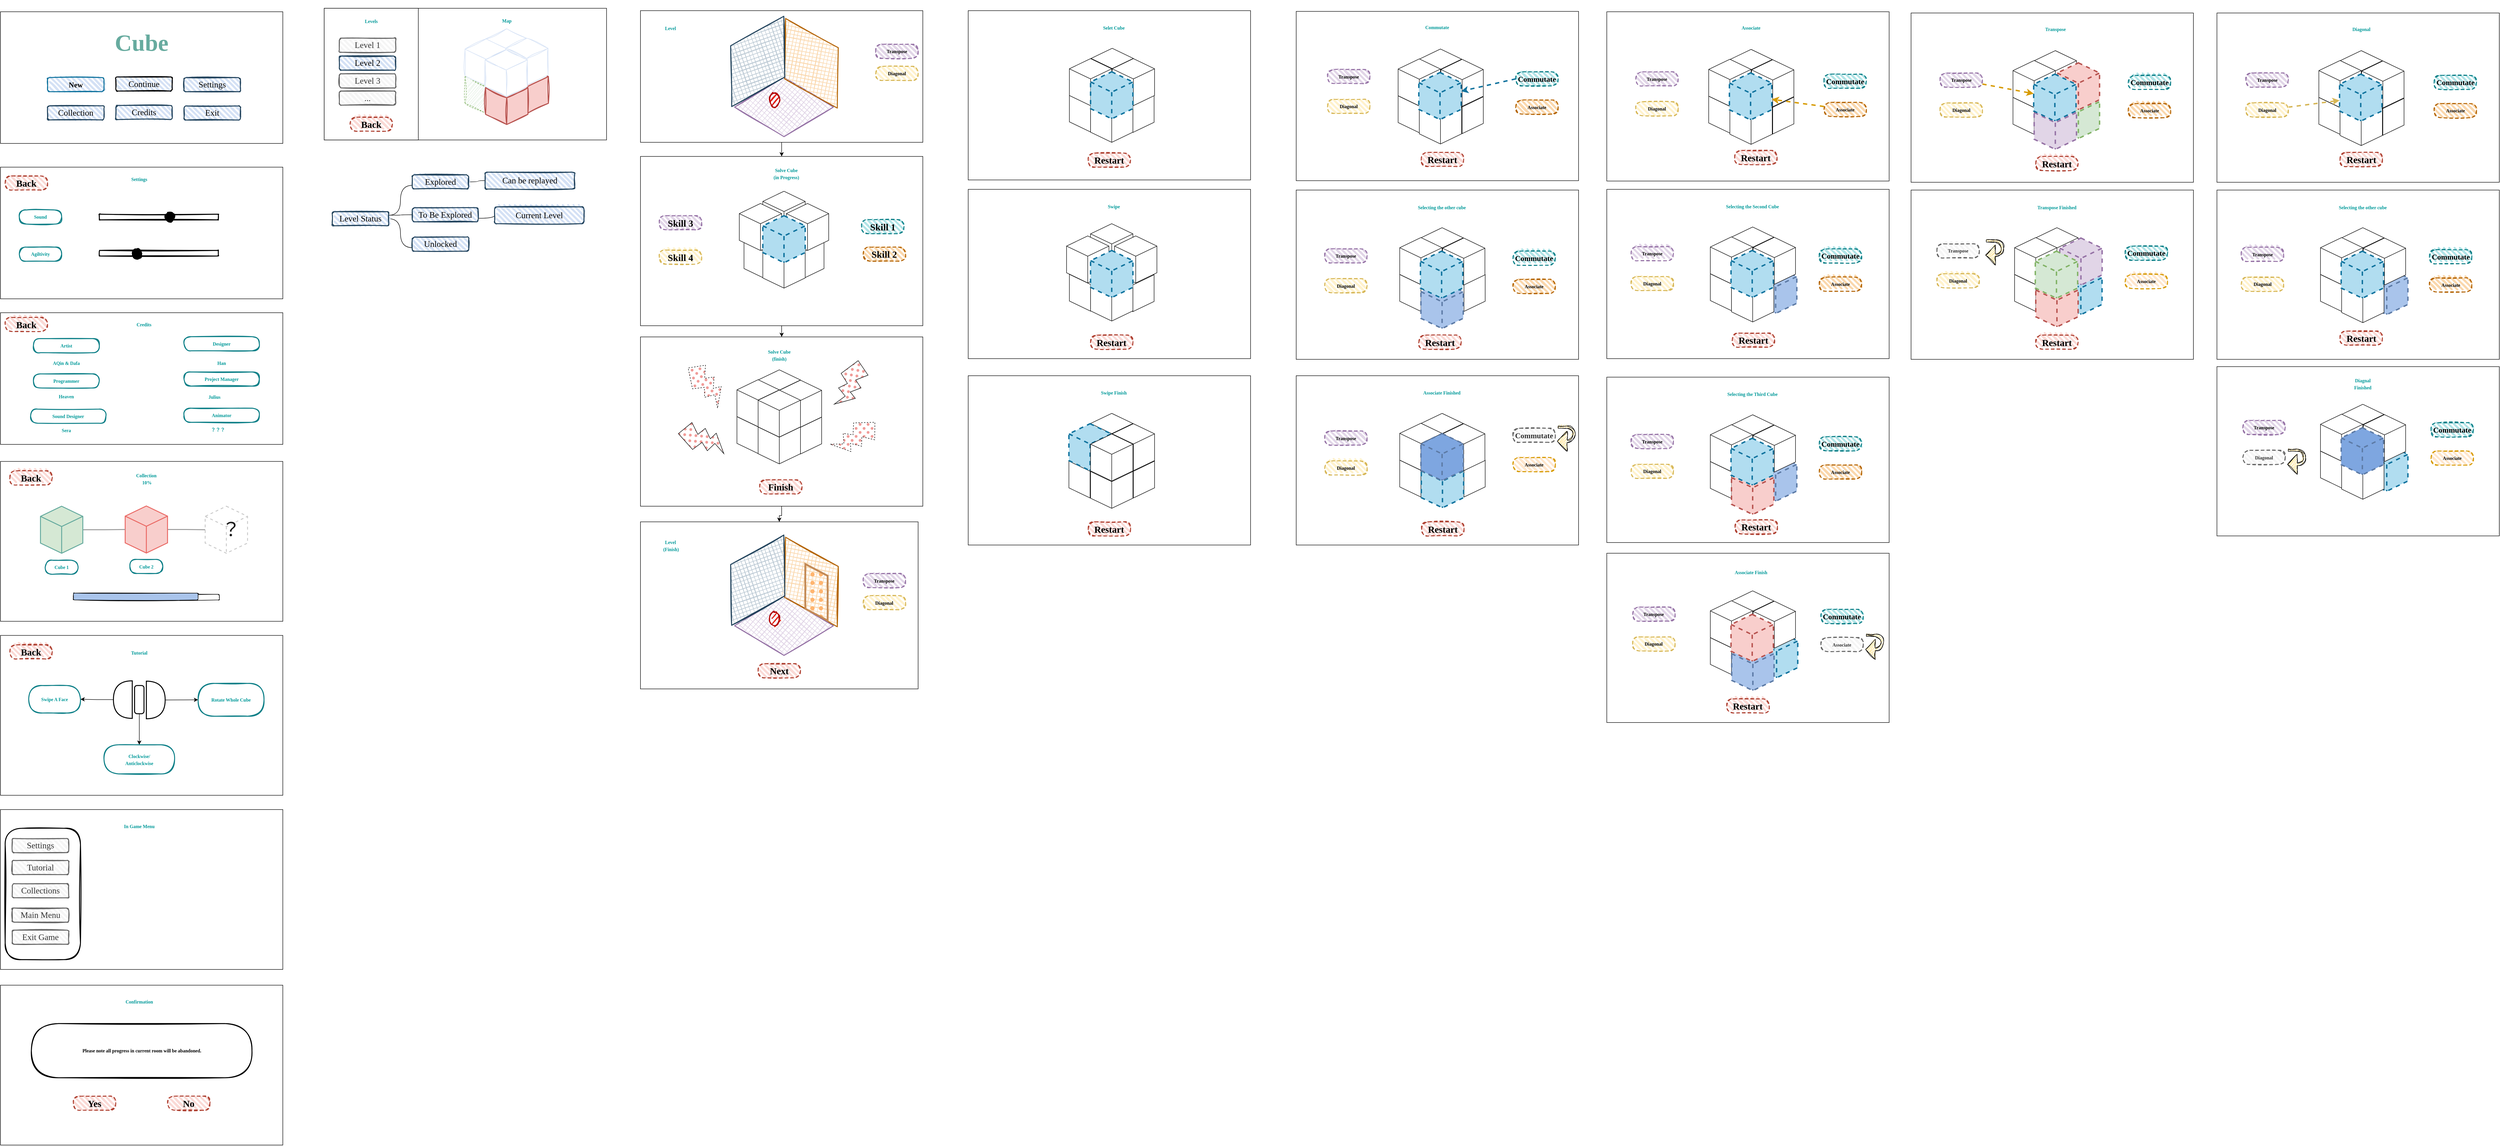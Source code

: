<mxfile version="21.6.6" type="github">
  <diagram name="第 1 页" id="stkLOypLZ-UmR0rTxk0s">
    <mxGraphModel dx="1211" dy="702" grid="1" gridSize="10" guides="1" tooltips="1" connect="1" arrows="1" fold="1" page="1" pageScale="1" pageWidth="827" pageHeight="1169" math="0" shadow="0">
      <root>
        <mxCell id="0" />
        <mxCell id="1" parent="0" />
        <mxCell id="WRboyPtA0cGVxALPe9MC-111" value="" style="rounded=0;whiteSpace=wrap;html=1;" parent="1" vertex="1">
          <mxGeometry x="727.91" y="32.62" width="600" height="280" as="geometry" />
        </mxCell>
        <mxCell id="WRboyPtA0cGVxALPe9MC-2" value="" style="rounded=0;whiteSpace=wrap;html=1;" parent="1" vertex="1">
          <mxGeometry x="40" y="40" width="600" height="280" as="geometry" />
        </mxCell>
        <mxCell id="WRboyPtA0cGVxALPe9MC-5" value="&lt;font color=&quot;#67ab9f&quot; face=&quot;Comic Sans MS&quot; style=&quot;font-size: 50px;&quot;&gt;&lt;b&gt;Cube&lt;/b&gt;&lt;/font&gt;" style="text;html=1;strokeColor=none;fillColor=none;align=center;verticalAlign=middle;whiteSpace=wrap;rounded=0;" parent="1" vertex="1">
          <mxGeometry x="40" y="90" width="600" height="30" as="geometry" />
        </mxCell>
        <mxCell id="WRboyPtA0cGVxALPe9MC-6" value="&lt;font style=&quot;font-size: 16px;&quot; face=&quot;Comic Sans MS&quot;&gt;&lt;b&gt;New&lt;/b&gt;&lt;/font&gt;" style="rounded=1;whiteSpace=wrap;html=1;strokeWidth=2;fillWeight=4;hachureGap=8;hachureAngle=45;fillColor=#D4E1F5;sketch=1;strokeColor=#10739e;" parent="1" vertex="1">
          <mxGeometry x="140" y="180" width="120" height="30" as="geometry" />
        </mxCell>
        <mxCell id="WRboyPtA0cGVxALPe9MC-52" style="edgeStyle=orthogonalEdgeStyle;rounded=0;orthogonalLoop=1;jettySize=auto;html=1;exitX=0.5;exitY=1;exitDx=0;exitDy=0;entryX=0.5;entryY=0;entryDx=0;entryDy=0;" parent="1" source="WRboyPtA0cGVxALPe9MC-10" target="WRboyPtA0cGVxALPe9MC-12" edge="1">
          <mxGeometry relative="1" as="geometry" />
        </mxCell>
        <mxCell id="WRboyPtA0cGVxALPe9MC-10" value="" style="rounded=0;whiteSpace=wrap;html=1;" parent="1" vertex="1">
          <mxGeometry x="1400" y="37.66" width="600" height="280" as="geometry" />
        </mxCell>
        <mxCell id="WRboyPtA0cGVxALPe9MC-189" style="edgeStyle=orthogonalEdgeStyle;rounded=0;orthogonalLoop=1;jettySize=auto;html=1;exitX=0.5;exitY=1;exitDx=0;exitDy=0;" parent="1" source="WRboyPtA0cGVxALPe9MC-12" target="WRboyPtA0cGVxALPe9MC-161" edge="1">
          <mxGeometry relative="1" as="geometry" />
        </mxCell>
        <mxCell id="WRboyPtA0cGVxALPe9MC-12" value="" style="rounded=0;whiteSpace=wrap;html=1;" parent="1" vertex="1">
          <mxGeometry x="1400" y="347.66" width="600" height="360" as="geometry" />
        </mxCell>
        <mxCell id="WRboyPtA0cGVxALPe9MC-20" value="" style="html=1;whiteSpace=wrap;shape=isoCube2;backgroundOutline=1;isoAngle=15;" parent="1" vertex="1">
          <mxGeometry x="1620" y="507.66" width="90" height="100" as="geometry" />
        </mxCell>
        <mxCell id="WRboyPtA0cGVxALPe9MC-23" value="" style="html=1;whiteSpace=wrap;shape=isoCube2;backgroundOutline=1;isoAngle=15;" parent="1" vertex="1">
          <mxGeometry x="1700" y="507.66" width="90" height="100" as="geometry" />
        </mxCell>
        <mxCell id="WRboyPtA0cGVxALPe9MC-24" value="" style="html=1;whiteSpace=wrap;shape=isoCube2;backgroundOutline=1;isoAngle=15;" parent="1" vertex="1">
          <mxGeometry x="1660" y="527.66" width="90" height="100" as="geometry" />
        </mxCell>
        <mxCell id="WRboyPtA0cGVxALPe9MC-29" value="" style="html=1;whiteSpace=wrap;shape=isoCube2;backgroundOutline=1;isoAngle=15;" parent="1" vertex="1">
          <mxGeometry x="1660" y="421.66" width="90" height="100" as="geometry" />
        </mxCell>
        <mxCell id="WRboyPtA0cGVxALPe9MC-30" value="" style="html=1;whiteSpace=wrap;shape=isoCube2;backgroundOutline=1;isoAngle=15;" parent="1" vertex="1">
          <mxGeometry x="1610" y="447.66" width="90" height="100" as="geometry" />
        </mxCell>
        <mxCell id="WRboyPtA0cGVxALPe9MC-31" value="" style="html=1;whiteSpace=wrap;shape=isoCube2;backgroundOutline=1;isoAngle=15;" parent="1" vertex="1">
          <mxGeometry x="1710" y="447.66" width="90" height="100" as="geometry" />
        </mxCell>
        <mxCell id="WRboyPtA0cGVxALPe9MC-32" value="" style="html=1;whiteSpace=wrap;shape=isoCube2;backgroundOutline=1;isoAngle=15;strokeColor=#10739e;fillColor=#b1ddf0;strokeWidth=3;dashed=1;" parent="1" vertex="1">
          <mxGeometry x="1660" y="473.66" width="90" height="100" as="geometry" />
        </mxCell>
        <mxCell id="WRboyPtA0cGVxALPe9MC-48" value="" style="html=1;whiteSpace=wrap;aspect=fixed;shape=rhombus;perimeter=rhombusPerimeter;strokeWidth=2;fillWeight=-1;hachureGap=8;fillStyle=cross-hatch;fillColor=#e1d5e7;sketch=1;strokeColor=#9673a6;" parent="1" vertex="1">
          <mxGeometry x="1600" y="179.66" width="210" height="126" as="geometry" />
        </mxCell>
        <mxCell id="WRboyPtA0cGVxALPe9MC-49" value="" style="html=1;whiteSpace=wrap;aspect=fixed;shape=rhombus;rotation=-120;fillColor=#fad7ac;strokeColor=#b46504;perimeter=rhombusPerimeter;strokeWidth=2;fillWeight=-1;hachureGap=8;fillStyle=cross-hatch;sketch=1;" parent="1" vertex="1">
          <mxGeometry x="1653.27" y="83.55" width="220" height="132" as="geometry" />
        </mxCell>
        <mxCell id="WRboyPtA0cGVxALPe9MC-50" value="" style="html=1;whiteSpace=wrap;aspect=fixed;shape=rhombus;rotation=120;fillColor=#bac8d3;strokeColor=#23445d;perimeter=rhombusPerimeter;strokeWidth=2;fillWeight=-1;hachureGap=8;fillStyle=cross-hatch;sketch=1;" parent="1" vertex="1">
          <mxGeometry x="1538.33" y="79.16" width="221.67" height="133" as="geometry" />
        </mxCell>
        <mxCell id="WRboyPtA0cGVxALPe9MC-51" value="" style="shape=ellipse;whiteSpace=wrap;html=1;perimeter=ellipsePerimeter;strokeWidth=2;fillWeight=2;hachureGap=8;fillColor=#e51400;fillStyle=dots;sketch=1;fontColor=#ffffff;strokeColor=#B20000;" parent="1" vertex="1">
          <mxGeometry x="1675" y="212.66" width="20" height="30" as="geometry" />
        </mxCell>
        <mxCell id="WRboyPtA0cGVxALPe9MC-64" value="&lt;font style=&quot;font-size: 20px;&quot; face=&quot;Comic Sans MS&quot;&gt;&lt;b&gt;Skill 1&lt;/b&gt;&lt;/font&gt;" style="html=1;whiteSpace=wrap;shape=label;backgroundOutline=1;isoAngle=15;rounded=1;strokeWidth=2;fillWeight=4;hachureGap=8;hachureAngle=45;fillColor=#b0e3e6;sketch=1;arcSize=50;strokeColor=#0e8088;dashed=1;" parent="1" vertex="1">
          <mxGeometry x="1870" y="481.92" width="90" height="30" as="geometry" />
        </mxCell>
        <mxCell id="WRboyPtA0cGVxALPe9MC-68" value="&lt;font size=&quot;1&quot; face=&quot;Comic Sans MS&quot;&gt;&lt;b style=&quot;font-size: 20px;&quot;&gt;Skill 2&lt;/b&gt;&lt;/font&gt;" style="html=1;whiteSpace=wrap;shape=label;backgroundOutline=1;isoAngle=15;rounded=1;strokeWidth=2;fillWeight=4;hachureGap=8;hachureAngle=45;fillColor=#fad7ac;sketch=1;arcSize=50;strokeColor=#b46504;dashed=1;" parent="1" vertex="1">
          <mxGeometry x="1873.27" y="540.48" width="90" height="30" as="geometry" />
        </mxCell>
        <mxCell id="WRboyPtA0cGVxALPe9MC-82" value="&lt;font style=&quot;font-size: 18px;&quot; face=&quot;Comic Sans MS&quot;&gt;Collection&lt;/font&gt;" style="rounded=1;whiteSpace=wrap;html=1;strokeWidth=2;fillWeight=4;hachureGap=8;hachureAngle=45;fillColor=#D4E1F5;sketch=1;strokeColor=#23445d;" parent="1" vertex="1">
          <mxGeometry x="140" y="240" width="120" height="30" as="geometry" />
        </mxCell>
        <mxCell id="WRboyPtA0cGVxALPe9MC-83" value="&lt;font style=&quot;font-size: 18px;&quot; face=&quot;Comic Sans MS&quot;&gt;Settings&lt;/font&gt;" style="rounded=1;whiteSpace=wrap;html=1;strokeWidth=2;fillWeight=4;hachureGap=8;hachureAngle=45;fillColor=#D4E1F5;sketch=1;strokeColor=#23445d;" parent="1" vertex="1">
          <mxGeometry x="430" y="180" width="120" height="30" as="geometry" />
        </mxCell>
        <mxCell id="WRboyPtA0cGVxALPe9MC-84" value="&lt;font style=&quot;font-size: 18px;&quot; face=&quot;Comic Sans MS&quot;&gt;Credits&lt;/font&gt;" style="rounded=1;whiteSpace=wrap;html=1;strokeWidth=2;fillWeight=4;hachureGap=8;hachureAngle=45;fillColor=#D4E1F5;sketch=1;strokeColor=#23445d;" parent="1" vertex="1">
          <mxGeometry x="285.01" y="239.22" width="120" height="30" as="geometry" />
        </mxCell>
        <mxCell id="WRboyPtA0cGVxALPe9MC-85" value="" style="rounded=0;whiteSpace=wrap;html=1;" parent="1" vertex="1">
          <mxGeometry x="1400" y="1124.72" width="590" height="355.28" as="geometry" />
        </mxCell>
        <mxCell id="WRboyPtA0cGVxALPe9MC-87" value="" style="html=1;whiteSpace=wrap;aspect=fixed;shape=rhombus;perimeter=rhombusPerimeter;strokeWidth=2;fillWeight=-1;hachureGap=8;fillStyle=cross-hatch;fillColor=#e1d5e7;sketch=1;strokeColor=#9673a6;" parent="1" vertex="1">
          <mxGeometry x="1600" y="1282.72" width="210" height="126" as="geometry" />
        </mxCell>
        <mxCell id="WRboyPtA0cGVxALPe9MC-88" value="" style="html=1;whiteSpace=wrap;aspect=fixed;shape=rhombus;rotation=-120;fillColor=#fad7ac;strokeColor=#b46504;perimeter=rhombusPerimeter;strokeWidth=2;fillWeight=-1;hachureGap=8;fillStyle=cross-hatch;sketch=1;" parent="1" vertex="1">
          <mxGeometry x="1653.27" y="1186.61" width="220" height="132" as="geometry" />
        </mxCell>
        <mxCell id="WRboyPtA0cGVxALPe9MC-89" value="" style="html=1;whiteSpace=wrap;aspect=fixed;shape=rhombus;rotation=120;fillColor=#bac8d3;strokeColor=#23445d;perimeter=rhombusPerimeter;strokeWidth=2;fillWeight=-1;hachureGap=8;fillStyle=cross-hatch;sketch=1;" parent="1" vertex="1">
          <mxGeometry x="1538.33" y="1182.22" width="221.67" height="133" as="geometry" />
        </mxCell>
        <mxCell id="WRboyPtA0cGVxALPe9MC-90" value="" style="shape=ellipse;whiteSpace=wrap;html=1;perimeter=ellipsePerimeter;strokeWidth=2;fillWeight=2;hachureGap=8;fillColor=#e51400;fillStyle=dots;sketch=1;fontColor=#ffffff;strokeColor=#B20000;" parent="1" vertex="1">
          <mxGeometry x="1675" y="1315.72" width="20" height="30" as="geometry" />
        </mxCell>
        <mxCell id="WRboyPtA0cGVxALPe9MC-125" value="&lt;font color=&quot;#009999&quot; size=&quot;1&quot; face=&quot;Comic Sans MS&quot;&gt;&lt;b style=&quot;&quot;&gt;Level&amp;nbsp;&lt;br&gt;&lt;/b&gt;&lt;/font&gt;" style="html=1;whiteSpace=wrap;shape=label;backgroundOutline=1;isoAngle=15;rounded=1;strokeWidth=2;fillWeight=4;hachureGap=8;hachureAngle=45;fillColor=none;sketch=1;arcSize=50;strokeColor=none;" parent="1" vertex="1">
          <mxGeometry x="1420" y="60.1" width="90" height="30" as="geometry" />
        </mxCell>
        <mxCell id="WRboyPtA0cGVxALPe9MC-126" value="" style="rounded=0;whiteSpace=wrap;html=1;" parent="1" vertex="1">
          <mxGeometry x="40" y="370.45" width="600" height="280" as="geometry" />
        </mxCell>
        <mxCell id="WRboyPtA0cGVxALPe9MC-134" value="&lt;font color=&quot;#009999&quot; size=&quot;1&quot; face=&quot;Comic Sans MS&quot;&gt;&lt;b style=&quot;&quot;&gt;Map&lt;br&gt;&lt;/b&gt;&lt;/font&gt;" style="html=1;whiteSpace=wrap;shape=label;backgroundOutline=1;isoAngle=15;rounded=1;strokeWidth=2;fillWeight=4;hachureGap=8;hachureAngle=45;fillColor=none;sketch=1;arcSize=50;strokeColor=none;" parent="1" vertex="1">
          <mxGeometry x="1070.78" y="44.12" width="90" height="30" as="geometry" />
        </mxCell>
        <mxCell id="WRboyPtA0cGVxALPe9MC-137" value="&lt;font color=&quot;#009999&quot; size=&quot;1&quot; face=&quot;Comic Sans MS&quot;&gt;&lt;b style=&quot;&quot;&gt;Solve Cube &lt;br&gt;(in Progress)&lt;br&gt;&lt;/b&gt;&lt;/font&gt;" style="html=1;whiteSpace=wrap;shape=label;backgroundOutline=1;isoAngle=15;rounded=1;strokeWidth=2;fillWeight=4;hachureGap=8;hachureAngle=45;fillColor=none;sketch=1;arcSize=50;strokeColor=none;" parent="1" vertex="1">
          <mxGeometry x="1630" y="369.1" width="160" height="30" as="geometry" />
        </mxCell>
        <mxCell id="WRboyPtA0cGVxALPe9MC-138" value="&lt;font color=&quot;#009999&quot; size=&quot;1&quot; face=&quot;Comic Sans MS&quot;&gt;&lt;b style=&quot;&quot;&gt;Level&amp;nbsp;&lt;br&gt;(Finish)&lt;br&gt;&lt;/b&gt;&lt;/font&gt;" style="html=1;whiteSpace=wrap;shape=label;backgroundOutline=1;isoAngle=15;rounded=1;strokeWidth=2;fillWeight=4;hachureGap=8;hachureAngle=45;fillColor=none;sketch=1;arcSize=50;strokeColor=none;" parent="1" vertex="1">
          <mxGeometry x="1420" y="1159.72" width="90" height="30" as="geometry" />
        </mxCell>
        <mxCell id="WRboyPtA0cGVxALPe9MC-148" value="" style="shape=parallelogram;perimeter=parallelogramPerimeter;whiteSpace=wrap;html=1;fixedSize=1;size=25;rotation=-90;fillColor=#FFB570;strokeColor=#C48B56;strokeWidth=4;fillStyle=dots;" parent="1" vertex="1">
          <mxGeometry x="1714" y="1250.72" width="120" height="47.5" as="geometry" />
        </mxCell>
        <mxCell id="WRboyPtA0cGVxALPe9MC-149" value="&lt;font color=&quot;#009999&quot; size=&quot;1&quot; face=&quot;Comic Sans MS&quot;&gt;&lt;b style=&quot;&quot;&gt;Settings&lt;br&gt;&lt;/b&gt;&lt;/font&gt;" style="html=1;whiteSpace=wrap;shape=label;backgroundOutline=1;isoAngle=15;rounded=1;strokeWidth=2;fillWeight=4;hachureGap=8;hachureAngle=45;fillColor=none;sketch=1;arcSize=50;strokeColor=none;" parent="1" vertex="1">
          <mxGeometry x="290" y="380.9" width="90" height="30" as="geometry" />
        </mxCell>
        <mxCell id="WRboyPtA0cGVxALPe9MC-153" value="&lt;font color=&quot;#009999&quot; size=&quot;1&quot; face=&quot;Comic Sans MS&quot;&gt;&lt;b style=&quot;&quot;&gt;Sound&lt;/b&gt;&lt;/font&gt;" style="html=1;whiteSpace=wrap;shape=label;backgroundOutline=1;isoAngle=15;rounded=1;strokeWidth=2;fillWeight=4;hachureGap=8;hachureAngle=45;fillColor=none;sketch=1;arcSize=50;strokeColor=#0e8088;" parent="1" vertex="1">
          <mxGeometry x="80" y="461.45" width="90" height="30" as="geometry" />
        </mxCell>
        <mxCell id="WRboyPtA0cGVxALPe9MC-154" value="&lt;font color=&quot;#009999&quot; size=&quot;1&quot; face=&quot;Comic Sans MS&quot;&gt;&lt;b style=&quot;&quot;&gt;Agiltivity&lt;/b&gt;&lt;/font&gt;" style="html=1;whiteSpace=wrap;shape=label;backgroundOutline=1;isoAngle=15;rounded=1;strokeWidth=2;fillWeight=4;hachureGap=8;hachureAngle=45;fillColor=none;sketch=1;arcSize=50;strokeColor=#0e8088;" parent="1" vertex="1">
          <mxGeometry x="80" y="540.45" width="90" height="30" as="geometry" />
        </mxCell>
        <mxCell id="WRboyPtA0cGVxALPe9MC-194" style="edgeStyle=orthogonalEdgeStyle;rounded=0;orthogonalLoop=1;jettySize=auto;html=1;exitX=0.5;exitY=1;exitDx=0;exitDy=0;" parent="1" source="WRboyPtA0cGVxALPe9MC-161" target="WRboyPtA0cGVxALPe9MC-85" edge="1">
          <mxGeometry relative="1" as="geometry" />
        </mxCell>
        <mxCell id="WRboyPtA0cGVxALPe9MC-161" value="" style="rounded=0;whiteSpace=wrap;html=1;" parent="1" vertex="1">
          <mxGeometry x="1400" y="731.47" width="600" height="360" as="geometry" />
        </mxCell>
        <mxCell id="WRboyPtA0cGVxALPe9MC-162" value="" style="html=1;whiteSpace=wrap;shape=isoCube2;backgroundOutline=1;isoAngle=15;" parent="1" vertex="1">
          <mxGeometry x="1605" y="835.47" width="90" height="100" as="geometry" />
        </mxCell>
        <mxCell id="WRboyPtA0cGVxALPe9MC-163" value="" style="html=1;whiteSpace=wrap;shape=isoCube2;backgroundOutline=1;isoAngle=15;" parent="1" vertex="1">
          <mxGeometry x="1605" y="879.47" width="90" height="100" as="geometry" />
        </mxCell>
        <mxCell id="WRboyPtA0cGVxALPe9MC-164" value="" style="html=1;whiteSpace=wrap;shape=isoCube2;backgroundOutline=1;isoAngle=15;" parent="1" vertex="1">
          <mxGeometry x="1695" y="880.47" width="90" height="100" as="geometry" />
        </mxCell>
        <mxCell id="WRboyPtA0cGVxALPe9MC-165" value="" style="html=1;whiteSpace=wrap;shape=isoCube2;backgroundOutline=1;isoAngle=15;" parent="1" vertex="1">
          <mxGeometry x="1650" y="901.47" width="90" height="100" as="geometry" />
        </mxCell>
        <mxCell id="WRboyPtA0cGVxALPe9MC-166" value="" style="html=1;whiteSpace=wrap;shape=isoCube2;backgroundOutline=1;isoAngle=15;" parent="1" vertex="1">
          <mxGeometry x="1650" y="801.47" width="90" height="100" as="geometry" />
        </mxCell>
        <mxCell id="WRboyPtA0cGVxALPe9MC-167" value="" style="html=1;whiteSpace=wrap;shape=isoCube2;backgroundOutline=1;isoAngle=15;" parent="1" vertex="1">
          <mxGeometry x="1605" y="822.47" width="90" height="100" as="geometry" />
        </mxCell>
        <mxCell id="WRboyPtA0cGVxALPe9MC-168" value="" style="html=1;whiteSpace=wrap;shape=isoCube2;backgroundOutline=1;isoAngle=15;" parent="1" vertex="1">
          <mxGeometry x="1695" y="823.47" width="90" height="100" as="geometry" />
        </mxCell>
        <mxCell id="WRboyPtA0cGVxALPe9MC-169" value="" style="html=1;whiteSpace=wrap;shape=isoCube2;backgroundOutline=1;isoAngle=15;strokeColor=#000000;fillColor=default;" parent="1" vertex="1">
          <mxGeometry x="1650" y="844.47" width="90" height="100" as="geometry" />
        </mxCell>
        <mxCell id="WRboyPtA0cGVxALPe9MC-172" value="&lt;font face=&quot;Comic Sans MS&quot;&gt;&lt;span style=&quot;font-size: 20px;&quot;&gt;&lt;b&gt;Finish&lt;/b&gt;&lt;/span&gt;&lt;/font&gt;" style="html=1;whiteSpace=wrap;shape=label;backgroundOutline=1;isoAngle=15;rounded=1;strokeWidth=2;fillWeight=4;hachureGap=8;hachureAngle=45;fillColor=#fad9d5;sketch=1;arcSize=50;strokeColor=#ae4132;dashed=1;" parent="1" vertex="1">
          <mxGeometry x="1653.27" y="1035.47" width="90" height="30" as="geometry" />
        </mxCell>
        <mxCell id="WRboyPtA0cGVxALPe9MC-174" value="&lt;font color=&quot;#009999&quot; size=&quot;1&quot; face=&quot;Comic Sans MS&quot;&gt;&lt;b style=&quot;&quot;&gt;Solve Cube &lt;br&gt;(finish)&lt;br&gt;&lt;/b&gt;&lt;/font&gt;" style="html=1;whiteSpace=wrap;shape=label;backgroundOutline=1;isoAngle=15;rounded=1;strokeWidth=2;fillWeight=4;hachureGap=8;hachureAngle=45;fillColor=none;sketch=1;arcSize=50;strokeColor=none;" parent="1" vertex="1">
          <mxGeometry x="1615" y="755.47" width="160" height="30" as="geometry" />
        </mxCell>
        <mxCell id="WRboyPtA0cGVxALPe9MC-175" value="" style="rounded=1;whiteSpace=wrap;html=1;strokeWidth=2;fillWeight=4;hachureGap=8;hachureAngle=45;fillColor=none;sketch=1;fillStyle=hachure;" parent="1" vertex="1">
          <mxGeometry x="250" y="470.45" width="253" height="12" as="geometry" />
        </mxCell>
        <mxCell id="WRboyPtA0cGVxALPe9MC-186" value="" style="ellipse;whiteSpace=wrap;html=1;strokeWidth=2;fillWeight=2;hachureGap=8;fillColor=#000000;fillStyle=solid;sketch=1;" parent="1" vertex="1">
          <mxGeometry x="390" y="465.95" width="20" height="21" as="geometry" />
        </mxCell>
        <mxCell id="WRboyPtA0cGVxALPe9MC-190" value="" style="verticalLabelPosition=bottom;verticalAlign=top;html=1;shape=mxgraph.basic.flash;rotation=10;fillColor=#F19C99;fillStyle=dots;gradientColor=none;" parent="1" vertex="1">
          <mxGeometry x="1820" y="780.47" width="60" height="100" as="geometry" />
        </mxCell>
        <mxCell id="WRboyPtA0cGVxALPe9MC-191" value="" style="verticalLabelPosition=bottom;verticalAlign=top;html=1;shape=mxgraph.basic.flash;rotation=-85;fillColor=#F19C99;fillStyle=dots;gradientColor=none;" parent="1" vertex="1">
          <mxGeometry x="1500" y="895.47" width="60" height="100" as="geometry" />
        </mxCell>
        <mxCell id="WRboyPtA0cGVxALPe9MC-192" value="" style="verticalLabelPosition=bottom;verticalAlign=top;html=1;shape=mxgraph.basic.flash;rotation=-55;fillColor=#F19C99;fillStyle=dots;gradientColor=none;dashed=1;" parent="1" vertex="1">
          <mxGeometry x="1510" y="779.47" width="60" height="100" as="geometry" />
        </mxCell>
        <mxCell id="WRboyPtA0cGVxALPe9MC-193" value="" style="verticalLabelPosition=bottom;verticalAlign=top;html=1;shape=mxgraph.basic.flash;rotation=45;fillColor=#F19C99;fillStyle=dots;gradientColor=none;dashed=1;" parent="1" vertex="1">
          <mxGeometry x="1830" y="895.47" width="60" height="100" as="geometry" />
        </mxCell>
        <mxCell id="WRboyPtA0cGVxALPe9MC-203" value="" style="rounded=0;whiteSpace=wrap;html=1;" parent="1" vertex="1">
          <mxGeometry x="3453.43" y="40" width="600" height="360" as="geometry" />
        </mxCell>
        <mxCell id="WRboyPtA0cGVxALPe9MC-204" value="" style="html=1;whiteSpace=wrap;shape=isoCube2;backgroundOutline=1;isoAngle=15;" parent="1" vertex="1">
          <mxGeometry x="3670" y="198" width="90" height="100" as="geometry" />
        </mxCell>
        <mxCell id="WRboyPtA0cGVxALPe9MC-205" value="" style="html=1;whiteSpace=wrap;shape=isoCube2;backgroundOutline=1;isoAngle=15;" parent="1" vertex="1">
          <mxGeometry x="3761" y="200" width="90" height="100" as="geometry" />
        </mxCell>
        <mxCell id="WRboyPtA0cGVxALPe9MC-206" value="" style="html=1;whiteSpace=wrap;shape=isoCube2;backgroundOutline=1;isoAngle=15;" parent="1" vertex="1">
          <mxGeometry x="3715" y="222" width="90" height="100" as="geometry" />
        </mxCell>
        <mxCell id="WRboyPtA0cGVxALPe9MC-207" value="" style="html=1;whiteSpace=wrap;shape=isoCube2;backgroundOutline=1;isoAngle=15;" parent="1" vertex="1">
          <mxGeometry x="3715" y="120" width="90" height="100" as="geometry" />
        </mxCell>
        <mxCell id="WRboyPtA0cGVxALPe9MC-208" value="" style="html=1;whiteSpace=wrap;shape=isoCube2;backgroundOutline=1;isoAngle=15;" parent="1" vertex="1">
          <mxGeometry x="3670" y="141" width="90" height="100" as="geometry" />
        </mxCell>
        <mxCell id="WRboyPtA0cGVxALPe9MC-209" value="" style="html=1;whiteSpace=wrap;shape=isoCube2;backgroundOutline=1;isoAngle=15;" parent="1" vertex="1">
          <mxGeometry x="3761" y="142" width="90" height="100" as="geometry" />
        </mxCell>
        <mxCell id="WRboyPtA0cGVxALPe9MC-210" value="" style="html=1;whiteSpace=wrap;shape=isoCube2;backgroundOutline=1;isoAngle=15;strokeColor=#10739e;fillColor=#b1ddf0;strokeWidth=3;dashed=1;" parent="1" vertex="1">
          <mxGeometry x="3714" y="170" width="90" height="100" as="geometry" />
        </mxCell>
        <mxCell id="WRboyPtA0cGVxALPe9MC-214" value="&lt;font color=&quot;#009999&quot; size=&quot;1&quot; face=&quot;Comic Sans MS&quot;&gt;&lt;b style=&quot;&quot;&gt;Associate&lt;br&gt;&lt;/b&gt;&lt;/font&gt;" style="html=1;whiteSpace=wrap;shape=label;backgroundOutline=1;isoAngle=15;rounded=1;strokeWidth=2;fillWeight=4;hachureGap=8;hachureAngle=45;fillColor=none;sketch=1;arcSize=50;strokeColor=none;" parent="1" vertex="1">
          <mxGeometry x="3680" y="59.1" width="160" height="30" as="geometry" />
        </mxCell>
        <mxCell id="WRboyPtA0cGVxALPe9MC-219" value="" style="endArrow=classic;html=1;rounded=1;strokeWidth=3;dashed=1;strokeColor=#d79b00;fillColor=#ffe6cc;" parent="1" source="f5sMdZb20vZAGmIz1vKw-167" target="WRboyPtA0cGVxALPe9MC-210" edge="1">
          <mxGeometry width="50" height="50" relative="1" as="geometry">
            <mxPoint x="3920" y="86.44" as="sourcePoint" />
            <mxPoint x="3940" y="291.44" as="targetPoint" />
            <Array as="points" />
          </mxGeometry>
        </mxCell>
        <mxCell id="WRboyPtA0cGVxALPe9MC-220" value="" style="rounded=0;whiteSpace=wrap;html=1;" parent="1" vertex="1">
          <mxGeometry x="3453.43" y="417.66" width="600" height="360" as="geometry" />
        </mxCell>
        <mxCell id="WRboyPtA0cGVxALPe9MC-221" value="" style="html=1;whiteSpace=wrap;shape=isoCube2;backgroundOutline=1;isoAngle=15;" parent="1" vertex="1">
          <mxGeometry x="3673.43" y="575.66" width="90" height="100" as="geometry" />
        </mxCell>
        <mxCell id="WRboyPtA0cGVxALPe9MC-222" value="" style="html=1;whiteSpace=wrap;shape=isoCube2;backgroundOutline=1;isoAngle=15;dashed=1;strokeWidth=3;strokeColor=#5D7BA6;fillColor=#A9C4EB;" parent="1" vertex="1">
          <mxGeometry x="3767.24" y="581.54" width="90" height="100" as="geometry" />
        </mxCell>
        <mxCell id="WRboyPtA0cGVxALPe9MC-223" value="" style="html=1;whiteSpace=wrap;shape=isoCube2;backgroundOutline=1;isoAngle=15;strokeWidth=1;" parent="1" vertex="1">
          <mxGeometry x="3718.43" y="599.66" width="90" height="100" as="geometry" />
        </mxCell>
        <mxCell id="WRboyPtA0cGVxALPe9MC-224" value="" style="html=1;whiteSpace=wrap;shape=isoCube2;backgroundOutline=1;isoAngle=15;" parent="1" vertex="1">
          <mxGeometry x="3718.43" y="497.66" width="90" height="100" as="geometry" />
        </mxCell>
        <mxCell id="WRboyPtA0cGVxALPe9MC-225" value="" style="html=1;whiteSpace=wrap;shape=isoCube2;backgroundOutline=1;isoAngle=15;" parent="1" vertex="1">
          <mxGeometry x="3673.43" y="518.66" width="90" height="100" as="geometry" />
        </mxCell>
        <mxCell id="WRboyPtA0cGVxALPe9MC-226" value="" style="html=1;whiteSpace=wrap;shape=isoCube2;backgroundOutline=1;isoAngle=15;" parent="1" vertex="1">
          <mxGeometry x="3764.43" y="519.66" width="90" height="100" as="geometry" />
        </mxCell>
        <mxCell id="WRboyPtA0cGVxALPe9MC-227" value="" style="html=1;whiteSpace=wrap;shape=isoCube2;backgroundOutline=1;isoAngle=15;strokeColor=#10739e;fillColor=#B1DDF0;strokeWidth=3;dashed=1;" parent="1" vertex="1">
          <mxGeometry x="3717.43" y="547.66" width="90" height="100" as="geometry" />
        </mxCell>
        <mxCell id="WRboyPtA0cGVxALPe9MC-231" value="&lt;font color=&quot;#009999&quot; size=&quot;1&quot; face=&quot;Comic Sans MS&quot;&gt;&lt;b style=&quot;&quot;&gt;Selecting the Second Cube&lt;br&gt;&lt;/b&gt;&lt;/font&gt;" style="html=1;whiteSpace=wrap;shape=label;backgroundOutline=1;isoAngle=15;rounded=1;strokeWidth=2;fillWeight=4;hachureGap=8;hachureAngle=45;fillColor=none;sketch=1;arcSize=50;strokeColor=none;" parent="1" vertex="1">
          <mxGeometry x="3683.43" y="439.1" width="160" height="30" as="geometry" />
        </mxCell>
        <mxCell id="WRboyPtA0cGVxALPe9MC-259" value="" style="rounded=0;whiteSpace=wrap;html=1;" parent="1" vertex="1">
          <mxGeometry x="2096.43" y="417.66" width="600" height="360" as="geometry" />
        </mxCell>
        <mxCell id="WRboyPtA0cGVxALPe9MC-260" value="" style="html=1;whiteSpace=wrap;shape=isoCube2;backgroundOutline=1;isoAngle=15;" parent="1" vertex="1">
          <mxGeometry x="2311.43" y="576.66" width="90" height="100" as="geometry" />
        </mxCell>
        <mxCell id="WRboyPtA0cGVxALPe9MC-261" value="" style="html=1;whiteSpace=wrap;shape=isoCube2;backgroundOutline=1;isoAngle=15;" parent="1" vertex="1">
          <mxGeometry x="2401.43" y="577.66" width="90" height="100" as="geometry" />
        </mxCell>
        <mxCell id="WRboyPtA0cGVxALPe9MC-262" value="" style="html=1;whiteSpace=wrap;shape=isoCube2;backgroundOutline=1;isoAngle=15;" parent="1" vertex="1">
          <mxGeometry x="2356.43" y="597.66" width="90" height="100" as="geometry" />
        </mxCell>
        <mxCell id="WRboyPtA0cGVxALPe9MC-263" value="" style="html=1;whiteSpace=wrap;shape=isoCube2;backgroundOutline=1;isoAngle=15;" parent="1" vertex="1">
          <mxGeometry x="2356.43" y="490.66" width="90" height="100" as="geometry" />
        </mxCell>
        <mxCell id="WRboyPtA0cGVxALPe9MC-264" value="" style="html=1;whiteSpace=wrap;shape=isoCube2;backgroundOutline=1;isoAngle=15;" parent="1" vertex="1">
          <mxGeometry x="2305.43" y="516.66" width="90" height="100" as="geometry" />
        </mxCell>
        <mxCell id="WRboyPtA0cGVxALPe9MC-265" value="" style="html=1;whiteSpace=wrap;shape=isoCube2;backgroundOutline=1;isoAngle=15;" parent="1" vertex="1">
          <mxGeometry x="2407.43" y="516.66" width="90" height="100" as="geometry" />
        </mxCell>
        <mxCell id="WRboyPtA0cGVxALPe9MC-266" value="" style="html=1;whiteSpace=wrap;shape=isoCube2;backgroundOutline=1;isoAngle=15;strokeColor=#10739e;fillColor=#b1ddf0;strokeWidth=3;dashed=1;" parent="1" vertex="1">
          <mxGeometry x="2356.43" y="547.66" width="90" height="100" as="geometry" />
        </mxCell>
        <mxCell id="WRboyPtA0cGVxALPe9MC-270" value="&lt;font color=&quot;#009999&quot; size=&quot;1&quot; face=&quot;Comic Sans MS&quot;&gt;&lt;b style=&quot;&quot;&gt;Swipe&lt;br&gt;&lt;/b&gt;&lt;/font&gt;" style="html=1;whiteSpace=wrap;shape=label;backgroundOutline=1;isoAngle=15;rounded=1;strokeWidth=2;fillWeight=4;hachureGap=8;hachureAngle=45;fillColor=none;sketch=1;arcSize=50;strokeColor=none;" parent="1" vertex="1">
          <mxGeometry x="2326.43" y="439.1" width="160" height="30" as="geometry" />
        </mxCell>
        <mxCell id="WRboyPtA0cGVxALPe9MC-275" value="" style="rounded=0;whiteSpace=wrap;html=1;" parent="1" vertex="1">
          <mxGeometry x="2096.43" y="37.66" width="600" height="360" as="geometry" />
        </mxCell>
        <mxCell id="WRboyPtA0cGVxALPe9MC-276" value="" style="html=1;whiteSpace=wrap;shape=isoCube2;backgroundOutline=1;isoAngle=15;" parent="1" vertex="1">
          <mxGeometry x="2311.43" y="195.66" width="90" height="100" as="geometry" />
        </mxCell>
        <mxCell id="WRboyPtA0cGVxALPe9MC-277" value="" style="html=1;whiteSpace=wrap;shape=isoCube2;backgroundOutline=1;isoAngle=15;" parent="1" vertex="1">
          <mxGeometry x="2401.43" y="196.66" width="90" height="100" as="geometry" />
        </mxCell>
        <mxCell id="WRboyPtA0cGVxALPe9MC-278" value="" style="html=1;whiteSpace=wrap;shape=isoCube2;backgroundOutline=1;isoAngle=15;" parent="1" vertex="1">
          <mxGeometry x="2356.43" y="217.66" width="90" height="100" as="geometry" />
        </mxCell>
        <mxCell id="WRboyPtA0cGVxALPe9MC-279" value="" style="html=1;whiteSpace=wrap;shape=isoCube2;backgroundOutline=1;isoAngle=15;" parent="1" vertex="1">
          <mxGeometry x="2357.43" y="117.66" width="90" height="100" as="geometry" />
        </mxCell>
        <mxCell id="WRboyPtA0cGVxALPe9MC-280" value="" style="html=1;whiteSpace=wrap;shape=isoCube2;backgroundOutline=1;isoAngle=15;" parent="1" vertex="1">
          <mxGeometry x="2311.43" y="139.66" width="90" height="100" as="geometry" />
        </mxCell>
        <mxCell id="WRboyPtA0cGVxALPe9MC-281" value="" style="html=1;whiteSpace=wrap;shape=isoCube2;backgroundOutline=1;isoAngle=15;" parent="1" vertex="1">
          <mxGeometry x="2402.43" y="139.66" width="90" height="100" as="geometry" />
        </mxCell>
        <mxCell id="WRboyPtA0cGVxALPe9MC-282" value="" style="html=1;whiteSpace=wrap;shape=isoCube2;backgroundOutline=1;isoAngle=15;strokeColor=#10739e;fillColor=#b1ddf0;strokeWidth=3;dashed=1;" parent="1" vertex="1">
          <mxGeometry x="2356.43" y="167.66" width="90" height="100" as="geometry" />
        </mxCell>
        <mxCell id="WRboyPtA0cGVxALPe9MC-286" value="&lt;font color=&quot;#009999&quot; size=&quot;1&quot; face=&quot;Comic Sans MS&quot;&gt;&lt;b style=&quot;&quot;&gt;Selet Cube&lt;br&gt;&lt;/b&gt;&lt;/font&gt;" style="html=1;whiteSpace=wrap;shape=label;backgroundOutline=1;isoAngle=15;rounded=1;strokeWidth=2;fillWeight=4;hachureGap=8;hachureAngle=45;fillColor=none;sketch=1;arcSize=50;strokeColor=none;" parent="1" vertex="1">
          <mxGeometry x="2326.43" y="59.1" width="160" height="30" as="geometry" />
        </mxCell>
        <mxCell id="WRboyPtA0cGVxALPe9MC-306" value="" style="rounded=0;whiteSpace=wrap;html=1;" parent="1" vertex="1">
          <mxGeometry x="2096.43" y="814" width="600" height="360" as="geometry" />
        </mxCell>
        <mxCell id="WRboyPtA0cGVxALPe9MC-307" value="" style="html=1;whiteSpace=wrap;shape=isoCube2;backgroundOutline=1;isoAngle=15;" parent="1" vertex="1">
          <mxGeometry x="2310.43" y="974.0" width="90" height="100" as="geometry" />
        </mxCell>
        <mxCell id="WRboyPtA0cGVxALPe9MC-308" value="" style="html=1;whiteSpace=wrap;shape=isoCube2;backgroundOutline=1;isoAngle=15;" parent="1" vertex="1">
          <mxGeometry x="2402.43" y="974.0" width="90" height="100" as="geometry" />
        </mxCell>
        <mxCell id="WRboyPtA0cGVxALPe9MC-309" value="" style="html=1;whiteSpace=wrap;shape=isoCube2;backgroundOutline=1;isoAngle=15;" parent="1" vertex="1">
          <mxGeometry x="2356.43" y="996.0" width="90" height="100" as="geometry" />
        </mxCell>
        <mxCell id="WRboyPtA0cGVxALPe9MC-310" value="" style="html=1;whiteSpace=wrap;shape=isoCube2;backgroundOutline=1;isoAngle=15;" parent="1" vertex="1">
          <mxGeometry x="2356.43" y="894.0" width="90" height="100" as="geometry" />
        </mxCell>
        <mxCell id="WRboyPtA0cGVxALPe9MC-311" value="" style="html=1;whiteSpace=wrap;shape=isoCube2;backgroundOutline=1;isoAngle=15;fillColor=#B1DDF0;strokeColor=#10739E;strokeWidth=3;dashed=1;" parent="1" vertex="1">
          <mxGeometry x="2310.43" y="916.0" width="90" height="100" as="geometry" />
        </mxCell>
        <mxCell id="WRboyPtA0cGVxALPe9MC-312" value="" style="html=1;whiteSpace=wrap;shape=isoCube2;backgroundOutline=1;isoAngle=15;" parent="1" vertex="1">
          <mxGeometry x="2402.43" y="916.0" width="90" height="100" as="geometry" />
        </mxCell>
        <mxCell id="WRboyPtA0cGVxALPe9MC-317" value="&lt;font color=&quot;#009999&quot; size=&quot;1&quot; face=&quot;Comic Sans MS&quot;&gt;&lt;b style=&quot;&quot;&gt;Swipe Finish&lt;br&gt;&lt;/b&gt;&lt;/font&gt;" style="html=1;whiteSpace=wrap;shape=label;backgroundOutline=1;isoAngle=15;rounded=1;strokeWidth=2;fillWeight=4;hachureGap=8;hachureAngle=45;fillColor=none;sketch=1;arcSize=50;strokeColor=none;" parent="1" vertex="1">
          <mxGeometry x="2326.43" y="835.44" width="160" height="30" as="geometry" />
        </mxCell>
        <mxCell id="WRboyPtA0cGVxALPe9MC-322" value="" style="html=1;whiteSpace=wrap;shape=isoCube2;backgroundOutline=1;isoAngle=15;" parent="1" vertex="1">
          <mxGeometry x="2356.43" y="937.89" width="90" height="100" as="geometry" />
        </mxCell>
        <mxCell id="WRboyPtA0cGVxALPe9MC-323" value="" style="rounded=0;whiteSpace=wrap;html=1;" parent="1" vertex="1">
          <mxGeometry x="40" y="680" width="600" height="280" as="geometry" />
        </mxCell>
        <mxCell id="WRboyPtA0cGVxALPe9MC-324" value="&lt;font color=&quot;#009999&quot; size=&quot;1&quot; face=&quot;Comic Sans MS&quot;&gt;&lt;b style=&quot;&quot;&gt;Credits&lt;br&gt;&lt;/b&gt;&lt;/font&gt;" style="html=1;whiteSpace=wrap;shape=label;backgroundOutline=1;isoAngle=15;rounded=1;strokeWidth=2;fillWeight=4;hachureGap=8;hachureAngle=45;fillColor=none;sketch=1;arcSize=50;strokeColor=none;" parent="1" vertex="1">
          <mxGeometry x="300" y="690" width="90" height="30" as="geometry" />
        </mxCell>
        <mxCell id="WRboyPtA0cGVxALPe9MC-325" value="&lt;font color=&quot;#009999&quot; size=&quot;1&quot; face=&quot;Comic Sans MS&quot;&gt;&lt;b style=&quot;&quot;&gt;Programmer&lt;/b&gt;&lt;/font&gt;" style="html=1;whiteSpace=wrap;shape=label;backgroundOutline=1;isoAngle=15;rounded=1;strokeWidth=2;fillWeight=4;hachureGap=8;hachureAngle=45;fillColor=none;sketch=1;arcSize=50;strokeColor=#0e8088;" parent="1" vertex="1">
          <mxGeometry x="110" y="810" width="140" height="30" as="geometry" />
        </mxCell>
        <mxCell id="WRboyPtA0cGVxALPe9MC-326" value="&lt;font color=&quot;#009999&quot; size=&quot;1&quot; face=&quot;Comic Sans MS&quot;&gt;&lt;b style=&quot;&quot;&gt;Project Manager&lt;/b&gt;&lt;/font&gt;" style="html=1;whiteSpace=wrap;shape=label;backgroundOutline=1;isoAngle=15;rounded=1;strokeWidth=2;fillWeight=4;hachureGap=8;hachureAngle=45;fillColor=none;sketch=1;arcSize=50;strokeColor=#0e8088;" parent="1" vertex="1">
          <mxGeometry x="430" y="806" width="160" height="30" as="geometry" />
        </mxCell>
        <mxCell id="WRboyPtA0cGVxALPe9MC-331" value="&lt;font color=&quot;#009999&quot; size=&quot;1&quot; face=&quot;Comic Sans MS&quot;&gt;&lt;b style=&quot;&quot;&gt;Artist&lt;/b&gt;&lt;/font&gt;" style="html=1;whiteSpace=wrap;shape=label;backgroundOutline=1;isoAngle=15;rounded=1;strokeWidth=2;fillWeight=4;hachureGap=8;hachureAngle=45;fillColor=none;sketch=1;arcSize=50;strokeColor=#0e8088;" parent="1" vertex="1">
          <mxGeometry x="110" y="735" width="140" height="30" as="geometry" />
        </mxCell>
        <mxCell id="WRboyPtA0cGVxALPe9MC-333" value="&lt;font color=&quot;#009999&quot; size=&quot;1&quot; face=&quot;Comic Sans MS&quot;&gt;&lt;b style=&quot;&quot;&gt;Designer&lt;/b&gt;&lt;/font&gt;" style="html=1;whiteSpace=wrap;shape=label;backgroundOutline=1;isoAngle=15;rounded=1;strokeWidth=2;fillWeight=4;hachureGap=8;hachureAngle=45;fillColor=none;sketch=1;arcSize=50;strokeColor=#0e8088;" parent="1" vertex="1">
          <mxGeometry x="430" y="731" width="160" height="30" as="geometry" />
        </mxCell>
        <mxCell id="WRboyPtA0cGVxALPe9MC-334" value="&lt;font color=&quot;#009999&quot; size=&quot;1&quot; face=&quot;Comic Sans MS&quot;&gt;&lt;b style=&quot;&quot;&gt;Sound Designer&lt;/b&gt;&lt;/font&gt;" style="html=1;whiteSpace=wrap;shape=label;backgroundOutline=1;isoAngle=15;rounded=1;strokeWidth=2;fillWeight=4;hachureGap=8;hachureAngle=45;fillColor=none;sketch=1;arcSize=50;strokeColor=#0e8088;" parent="1" vertex="1">
          <mxGeometry x="104" y="885" width="160" height="30" as="geometry" />
        </mxCell>
        <mxCell id="WRboyPtA0cGVxALPe9MC-335" value="&lt;font color=&quot;#009999&quot; size=&quot;1&quot; face=&quot;Comic Sans MS&quot;&gt;&lt;b style=&quot;&quot;&gt;AQin &amp;amp; Dafa&lt;/b&gt;&lt;/font&gt;" style="html=1;whiteSpace=wrap;shape=label;backgroundOutline=1;isoAngle=15;rounded=1;strokeWidth=2;fillWeight=4;hachureGap=8;hachureAngle=45;fillColor=none;sketch=1;arcSize=50;strokeColor=none;" parent="1" vertex="1">
          <mxGeometry x="110" y="771.5" width="140" height="30" as="geometry" />
        </mxCell>
        <mxCell id="WRboyPtA0cGVxALPe9MC-336" value="&lt;font color=&quot;#009999&quot; size=&quot;1&quot; face=&quot;Comic Sans MS&quot;&gt;&lt;b style=&quot;&quot;&gt;Heaven&lt;/b&gt;&lt;/font&gt;" style="html=1;whiteSpace=wrap;shape=label;backgroundOutline=1;isoAngle=15;rounded=1;strokeWidth=2;fillWeight=4;hachureGap=8;hachureAngle=45;fillColor=none;sketch=1;arcSize=50;strokeColor=none;" parent="1" vertex="1">
          <mxGeometry x="110" y="843.34" width="140" height="30" as="geometry" />
        </mxCell>
        <mxCell id="WRboyPtA0cGVxALPe9MC-337" value="&lt;font size=&quot;1&quot; face=&quot;Comic Sans MS&quot; color=&quot;#009999&quot;&gt;&lt;b&gt;Han&lt;/b&gt;&lt;/font&gt;" style="html=1;whiteSpace=wrap;shape=label;backgroundOutline=1;isoAngle=15;rounded=1;strokeWidth=2;fillWeight=4;hachureGap=8;hachureAngle=45;fillColor=none;sketch=1;arcSize=50;strokeColor=none;" parent="1" vertex="1">
          <mxGeometry x="440" y="771.5" width="140" height="30" as="geometry" />
        </mxCell>
        <mxCell id="WRboyPtA0cGVxALPe9MC-338" value="&lt;font color=&quot;#009999&quot; size=&quot;1&quot; face=&quot;Comic Sans MS&quot;&gt;&lt;b style=&quot;&quot;&gt;Animator&lt;/b&gt;&lt;/font&gt;" style="html=1;whiteSpace=wrap;shape=label;backgroundOutline=1;isoAngle=15;rounded=1;strokeWidth=2;fillWeight=4;hachureGap=8;hachureAngle=45;fillColor=none;sketch=1;arcSize=50;strokeColor=#0e8088;" parent="1" vertex="1">
          <mxGeometry x="430" y="883" width="160" height="30" as="geometry" />
        </mxCell>
        <mxCell id="WRboyPtA0cGVxALPe9MC-339" value="&lt;font color=&quot;#009999&quot; size=&quot;1&quot; face=&quot;Comic Sans MS&quot;&gt;&lt;b style=&quot;&quot;&gt;Sera&lt;/b&gt;&lt;/font&gt;" style="html=1;whiteSpace=wrap;shape=label;backgroundOutline=1;isoAngle=15;rounded=1;strokeWidth=2;fillWeight=4;hachureGap=8;hachureAngle=45;fillColor=none;sketch=1;arcSize=50;strokeColor=none;" parent="1" vertex="1">
          <mxGeometry x="110" y="915" width="140" height="30" as="geometry" />
        </mxCell>
        <mxCell id="WRboyPtA0cGVxALPe9MC-340" value="&lt;div style=&quot;text-align: center;&quot;&gt;&lt;span style=&quot;background-color: initial;&quot;&gt;&lt;font size=&quot;1&quot; face=&quot;Comic Sans MS&quot; color=&quot;#009999&quot;&gt;&lt;b&gt;Julius&lt;/b&gt;&lt;/font&gt;&lt;/span&gt;&lt;/div&gt;" style="text;whiteSpace=wrap;html=1;" parent="1" vertex="1">
          <mxGeometry x="480" y="845" width="60" height="30" as="geometry" />
        </mxCell>
        <mxCell id="WRboyPtA0cGVxALPe9MC-341" value="&lt;div style=&quot;text-align: center;&quot;&gt;&lt;span style=&quot;background-color: initial;&quot;&gt;&lt;font size=&quot;1&quot; face=&quot;Comic Sans MS&quot; color=&quot;#009999&quot;&gt;&lt;b&gt;？？？&lt;/b&gt;&lt;/font&gt;&lt;/span&gt;&lt;/div&gt;" style="text;whiteSpace=wrap;html=1;" parent="1" vertex="1">
          <mxGeometry x="485" y="915" width="60" height="30" as="geometry" />
        </mxCell>
        <mxCell id="WRboyPtA0cGVxALPe9MC-343" value="" style="rounded=0;whiteSpace=wrap;html=1;" parent="1" vertex="1">
          <mxGeometry x="3453.43" y="1191.47" width="600" height="360" as="geometry" />
        </mxCell>
        <mxCell id="WRboyPtA0cGVxALPe9MC-344" value="" style="html=1;whiteSpace=wrap;shape=isoCube2;backgroundOutline=1;isoAngle=15;" parent="1" vertex="1">
          <mxGeometry x="3673.43" y="1349.47" width="90" height="100" as="geometry" />
        </mxCell>
        <mxCell id="WRboyPtA0cGVxALPe9MC-345" value="" style="html=1;whiteSpace=wrap;shape=isoCube2;backgroundOutline=1;isoAngle=15;dashed=1;strokeWidth=3;strokeColor=#10739E;fillColor=#B1DDF0;" parent="1" vertex="1">
          <mxGeometry x="3769.24" y="1356.35" width="90" height="100" as="geometry" />
        </mxCell>
        <mxCell id="WRboyPtA0cGVxALPe9MC-347" value="" style="html=1;whiteSpace=wrap;shape=isoCube2;backgroundOutline=1;isoAngle=15;" parent="1" vertex="1">
          <mxGeometry x="3718.43" y="1271.47" width="90" height="100" as="geometry" />
        </mxCell>
        <mxCell id="WRboyPtA0cGVxALPe9MC-348" value="" style="html=1;whiteSpace=wrap;shape=isoCube2;backgroundOutline=1;isoAngle=15;" parent="1" vertex="1">
          <mxGeometry x="3673.43" y="1292.47" width="90" height="100" as="geometry" />
        </mxCell>
        <mxCell id="WRboyPtA0cGVxALPe9MC-349" value="" style="html=1;whiteSpace=wrap;shape=isoCube2;backgroundOutline=1;isoAngle=15;" parent="1" vertex="1">
          <mxGeometry x="3764.43" y="1293.47" width="90" height="100" as="geometry" />
        </mxCell>
        <mxCell id="WRboyPtA0cGVxALPe9MC-377" value="" style="rounded=0;whiteSpace=wrap;html=1;" parent="1" vertex="1">
          <mxGeometry x="40" y="996.22" width="600" height="340" as="geometry" />
        </mxCell>
        <mxCell id="WRboyPtA0cGVxALPe9MC-379" value="&lt;span style=&quot;font-size: 40px;&quot;&gt;&lt;font color=&quot;#1a1a1a&quot; face=&quot;Comic Sans MS&quot;&gt;&amp;nbsp; ？&lt;/font&gt;&lt;/span&gt;" style="html=1;whiteSpace=wrap;shape=isoCube2;backgroundOutline=1;isoAngle=15;strokeWidth=2;strokeColor=#CCCCCC;fillColor=#FFFFFF;dashed=1;" parent="1" vertex="1">
          <mxGeometry x="475.0" y="1091.47" width="90" height="100" as="geometry" />
        </mxCell>
        <mxCell id="WRboyPtA0cGVxALPe9MC-394" style="edgeStyle=orthogonalEdgeStyle;rounded=0;orthogonalLoop=1;jettySize=auto;html=1;endArrow=none;endFill=0;strokeWidth=2;strokeColor=#999999;" parent="1" source="WRboyPtA0cGVxALPe9MC-383" target="WRboyPtA0cGVxALPe9MC-379" edge="1">
          <mxGeometry relative="1" as="geometry" />
        </mxCell>
        <mxCell id="WRboyPtA0cGVxALPe9MC-383" value="" style="html=1;whiteSpace=wrap;shape=isoCube2;backgroundOutline=1;isoAngle=15;strokeColor=#EA6B66;strokeWidth=2;fillColor=#F8CECC;" parent="1" vertex="1">
          <mxGeometry x="305" y="1090.97" width="90" height="100" as="geometry" />
        </mxCell>
        <mxCell id="WRboyPtA0cGVxALPe9MC-393" style="edgeStyle=orthogonalEdgeStyle;rounded=0;orthogonalLoop=1;jettySize=auto;html=1;endArrow=none;endFill=0;strokeWidth=2;strokeColor=#999999;" parent="1" source="WRboyPtA0cGVxALPe9MC-384" target="WRboyPtA0cGVxALPe9MC-383" edge="1">
          <mxGeometry relative="1" as="geometry" />
        </mxCell>
        <mxCell id="WRboyPtA0cGVxALPe9MC-384" value="" style="html=1;whiteSpace=wrap;shape=isoCube2;backgroundOutline=1;isoAngle=15;strokeColor=#67AB9F;fillColor=#D5E8D4;strokeWidth=2;" parent="1" vertex="1">
          <mxGeometry x="125" y="1091.47" width="90" height="100" as="geometry" />
        </mxCell>
        <mxCell id="WRboyPtA0cGVxALPe9MC-387" value="&lt;font face=&quot;Comic Sans MS&quot; style=&quot;font-size: 20px;&quot;&gt;&lt;b&gt;Back&lt;/b&gt;&lt;/font&gt;" style="html=1;whiteSpace=wrap;shape=label;backgroundOutline=1;isoAngle=15;rounded=1;strokeWidth=2;fillWeight=4;hachureGap=8;hachureAngle=45;fillColor=#fad9d5;sketch=1;arcSize=50;strokeColor=#ae4132;dashed=1;" parent="1" vertex="1">
          <mxGeometry x="60" y="1016.22" width="90" height="30" as="geometry" />
        </mxCell>
        <mxCell id="WRboyPtA0cGVxALPe9MC-388" value="&lt;font color=&quot;#009999&quot; size=&quot;1&quot; face=&quot;Comic Sans MS&quot;&gt;&lt;b style=&quot;&quot;&gt;Collection&lt;br&gt;&amp;nbsp;10%&lt;br&gt;&lt;/b&gt;&lt;/font&gt;" style="html=1;whiteSpace=wrap;shape=label;backgroundOutline=1;isoAngle=15;rounded=1;strokeWidth=2;fillWeight=4;hachureGap=8;hachureAngle=45;fillColor=none;sketch=1;arcSize=50;strokeColor=none;" parent="1" vertex="1">
          <mxGeometry x="270" y="1017.66" width="160" height="30" as="geometry" />
        </mxCell>
        <mxCell id="WRboyPtA0cGVxALPe9MC-395" value="" style="rounded=1;whiteSpace=wrap;html=1;strokeWidth=1;fillWeight=4;hachureGap=8;hachureAngle=45;fillColor=none;sketch=1;fillStyle=hachure;" parent="1" vertex="1">
          <mxGeometry x="195" y="1278.72" width="310" height="12" as="geometry" />
        </mxCell>
        <mxCell id="WRboyPtA0cGVxALPe9MC-397" value="" style="rounded=1;whiteSpace=wrap;html=1;strokeWidth=1;fillWeight=4;hachureGap=8;hachureAngle=45;fillColor=#A9C4EB;sketch=1;fillStyle=solid;strokeColor=#000000;" parent="1" vertex="1">
          <mxGeometry x="195" y="1276.22" width="265" height="14.5" as="geometry" />
        </mxCell>
        <mxCell id="WRboyPtA0cGVxALPe9MC-405" value="&lt;font color=&quot;#009999&quot; size=&quot;1&quot; face=&quot;Comic Sans MS&quot;&gt;&lt;b style=&quot;&quot;&gt;Cube 1&lt;/b&gt;&lt;/font&gt;" style="html=1;whiteSpace=wrap;shape=label;backgroundOutline=1;isoAngle=15;rounded=1;strokeWidth=2;fillWeight=4;hachureGap=8;hachureAngle=45;fillColor=none;sketch=1;arcSize=50;strokeColor=#0e8088;" parent="1" vertex="1">
          <mxGeometry x="135" y="1206.22" width="70" height="30" as="geometry" />
        </mxCell>
        <mxCell id="WRboyPtA0cGVxALPe9MC-406" value="&lt;font color=&quot;#009999&quot; size=&quot;1&quot; face=&quot;Comic Sans MS&quot;&gt;&lt;b style=&quot;&quot;&gt;Cube 2&lt;/b&gt;&lt;/font&gt;" style="html=1;whiteSpace=wrap;shape=label;backgroundOutline=1;isoAngle=15;rounded=1;strokeWidth=2;fillWeight=4;hachureGap=8;hachureAngle=45;fillColor=none;sketch=1;arcSize=50;strokeColor=#0e8088;" parent="1" vertex="1">
          <mxGeometry x="315" y="1204.56" width="70" height="30" as="geometry" />
        </mxCell>
        <mxCell id="WRboyPtA0cGVxALPe9MC-407" value="" style="rounded=0;whiteSpace=wrap;html=1;" parent="1" vertex="1">
          <mxGeometry x="40.0" y="1366.22" width="600" height="340" as="geometry" />
        </mxCell>
        <mxCell id="WRboyPtA0cGVxALPe9MC-413" value="&lt;font face=&quot;Comic Sans MS&quot; style=&quot;font-size: 20px;&quot;&gt;&lt;b&gt;Back&lt;/b&gt;&lt;/font&gt;" style="html=1;whiteSpace=wrap;shape=label;backgroundOutline=1;isoAngle=15;rounded=1;strokeWidth=2;fillWeight=4;hachureGap=8;hachureAngle=45;fillColor=#fad9d5;sketch=1;arcSize=50;strokeColor=#ae4132;dashed=1;" parent="1" vertex="1">
          <mxGeometry x="60.0" y="1386.22" width="90" height="30" as="geometry" />
        </mxCell>
        <mxCell id="WRboyPtA0cGVxALPe9MC-414" value="&lt;font color=&quot;#009999&quot; size=&quot;1&quot; face=&quot;Comic Sans MS&quot;&gt;&lt;b style=&quot;&quot;&gt;Tutorial&lt;br&gt;&lt;/b&gt;&lt;/font&gt;" style="html=1;whiteSpace=wrap;shape=label;backgroundOutline=1;isoAngle=15;rounded=1;strokeWidth=2;fillWeight=4;hachureGap=8;hachureAngle=45;fillColor=none;sketch=1;arcSize=50;strokeColor=none;" parent="1" vertex="1">
          <mxGeometry x="255.0" y="1387.66" width="160" height="30" as="geometry" />
        </mxCell>
        <mxCell id="WRboyPtA0cGVxALPe9MC-429" style="edgeStyle=orthogonalEdgeStyle;rounded=0;orthogonalLoop=1;jettySize=auto;html=1;exitX=1;exitY=0.5;exitDx=0;exitDy=0;exitPerimeter=0;curved=1;" parent="1" source="WRboyPtA0cGVxALPe9MC-419" target="WRboyPtA0cGVxALPe9MC-426" edge="1">
          <mxGeometry relative="1" as="geometry" />
        </mxCell>
        <mxCell id="WRboyPtA0cGVxALPe9MC-419" value="" style="shape=or;whiteSpace=wrap;html=1;strokeWidth=2;" parent="1" vertex="1">
          <mxGeometry x="350.0" y="1463.47" width="40" height="80" as="geometry" />
        </mxCell>
        <mxCell id="WRboyPtA0cGVxALPe9MC-428" style="edgeStyle=orthogonalEdgeStyle;rounded=0;orthogonalLoop=1;jettySize=auto;html=1;exitX=1;exitY=0.5;exitDx=0;exitDy=0;exitPerimeter=0;entryX=1;entryY=0.5;entryDx=0;entryDy=0;" parent="1" source="WRboyPtA0cGVxALPe9MC-420" target="WRboyPtA0cGVxALPe9MC-425" edge="1">
          <mxGeometry relative="1" as="geometry" />
        </mxCell>
        <mxCell id="WRboyPtA0cGVxALPe9MC-420" value="" style="shape=or;whiteSpace=wrap;html=1;rotation=-180;strokeWidth=2;" parent="1" vertex="1">
          <mxGeometry x="280.0" y="1462.72" width="40" height="80" as="geometry" />
        </mxCell>
        <mxCell id="WRboyPtA0cGVxALPe9MC-431" style="edgeStyle=orthogonalEdgeStyle;rounded=0;orthogonalLoop=1;jettySize=auto;html=1;exitX=0.5;exitY=1;exitDx=0;exitDy=0;" parent="1" source="WRboyPtA0cGVxALPe9MC-421" target="WRboyPtA0cGVxALPe9MC-430" edge="1">
          <mxGeometry relative="1" as="geometry" />
        </mxCell>
        <mxCell id="WRboyPtA0cGVxALPe9MC-421" value="" style="rounded=1;whiteSpace=wrap;html=1;arcSize=26;strokeWidth=2;" parent="1" vertex="1">
          <mxGeometry x="325.0" y="1472.72" width="20" height="60" as="geometry" />
        </mxCell>
        <mxCell id="WRboyPtA0cGVxALPe9MC-425" value="&lt;font color=&quot;#009999&quot; size=&quot;1&quot; face=&quot;Comic Sans MS&quot;&gt;&lt;b style=&quot;&quot;&gt;Swipe A Face&lt;/b&gt;&lt;/font&gt;" style="html=1;whiteSpace=wrap;shape=label;backgroundOutline=1;isoAngle=15;rounded=1;strokeWidth=2;fillWeight=4;hachureGap=8;hachureAngle=45;fillColor=none;sketch=1;arcSize=50;strokeColor=#0e8088;" parent="1" vertex="1">
          <mxGeometry x="100.0" y="1472.72" width="110" height="58.5" as="geometry" />
        </mxCell>
        <mxCell id="WRboyPtA0cGVxALPe9MC-426" value="&lt;font color=&quot;#009999&quot; size=&quot;1&quot; face=&quot;Comic Sans MS&quot;&gt;&lt;b style=&quot;&quot;&gt;Rotate Whole Cube&lt;/b&gt;&lt;/font&gt;" style="html=1;whiteSpace=wrap;shape=label;backgroundOutline=1;isoAngle=15;rounded=1;strokeWidth=2;fillWeight=4;hachureGap=8;hachureAngle=45;fillColor=none;sketch=1;arcSize=50;strokeColor=#0e8088;" parent="1" vertex="1">
          <mxGeometry x="460.0" y="1468.22" width="140" height="69.75" as="geometry" />
        </mxCell>
        <mxCell id="WRboyPtA0cGVxALPe9MC-430" value="&lt;font color=&quot;#009999&quot; size=&quot;1&quot; face=&quot;Comic Sans MS&quot;&gt;&lt;b style=&quot;&quot;&gt;Clockwise/&lt;br&gt;Anticlockwise&lt;/b&gt;&lt;/font&gt;" style="html=1;whiteSpace=wrap;shape=label;backgroundOutline=1;isoAngle=15;rounded=1;strokeWidth=2;fillWeight=4;hachureGap=8;hachureAngle=45;fillColor=none;sketch=1;arcSize=50;strokeColor=#0e8088;" parent="1" vertex="1">
          <mxGeometry x="260.0" y="1598.72" width="150" height="62" as="geometry" />
        </mxCell>
        <mxCell id="WRboyPtA0cGVxALPe9MC-434" value="" style="rounded=1;whiteSpace=wrap;html=1;strokeWidth=2;fillWeight=4;hachureGap=8;hachureAngle=45;fillColor=none;sketch=1;fillStyle=hachure;" parent="1" vertex="1">
          <mxGeometry x="250" y="547.45" width="253" height="12" as="geometry" />
        </mxCell>
        <mxCell id="WRboyPtA0cGVxALPe9MC-435" value="" style="ellipse;whiteSpace=wrap;html=1;strokeWidth=2;fillWeight=2;hachureGap=8;fillColor=#000000;fillStyle=solid;sketch=1;" parent="1" vertex="1">
          <mxGeometry x="320" y="544.95" width="20" height="21" as="geometry" />
        </mxCell>
        <mxCell id="f5sMdZb20vZAGmIz1vKw-1" value="&lt;font face=&quot;Comic Sans MS&quot; style=&quot;font-size: 20px;&quot;&gt;&lt;b&gt;Back&lt;/b&gt;&lt;/font&gt;" style="html=1;whiteSpace=wrap;shape=label;backgroundOutline=1;isoAngle=15;rounded=1;strokeWidth=2;fillWeight=4;hachureGap=8;hachureAngle=45;fillColor=#fad9d5;sketch=1;arcSize=50;strokeColor=#ae4132;dashed=1;" vertex="1" parent="1">
          <mxGeometry x="50" y="690" width="90" height="30" as="geometry" />
        </mxCell>
        <mxCell id="f5sMdZb20vZAGmIz1vKw-2" value="&lt;font face=&quot;Comic Sans MS&quot; style=&quot;font-size: 20px;&quot;&gt;&lt;b&gt;Back&lt;/b&gt;&lt;/font&gt;" style="html=1;whiteSpace=wrap;shape=label;backgroundOutline=1;isoAngle=15;rounded=1;strokeWidth=2;fillWeight=4;hachureGap=8;hachureAngle=45;fillColor=#fad9d5;sketch=1;arcSize=50;strokeColor=#ae4132;dashed=1;" vertex="1" parent="1">
          <mxGeometry x="50" y="389.16" width="90" height="30" as="geometry" />
        </mxCell>
        <mxCell id="f5sMdZb20vZAGmIz1vKw-19" value="&lt;font size=&quot;1&quot; face=&quot;Comic Sans MS&quot;&gt;&lt;b style=&quot;font-size: 20px;&quot;&gt;Skill 3&lt;/b&gt;&lt;/font&gt;" style="html=1;whiteSpace=wrap;shape=label;backgroundOutline=1;isoAngle=15;rounded=1;strokeWidth=2;fillWeight=4;hachureGap=8;hachureAngle=45;fillColor=#e1d5e7;sketch=1;arcSize=50;strokeColor=#9673a6;dashed=1;" vertex="1" parent="1">
          <mxGeometry x="1440" y="473.66" width="90" height="30" as="geometry" />
        </mxCell>
        <mxCell id="f5sMdZb20vZAGmIz1vKw-20" value="&lt;font style=&quot;font-size: 20px;&quot; face=&quot;Comic Sans MS&quot;&gt;&lt;b&gt;Skill 4&lt;/b&gt;&lt;/font&gt;" style="html=1;whiteSpace=wrap;shape=label;backgroundOutline=1;isoAngle=15;rounded=1;strokeWidth=2;fillWeight=4;hachureGap=8;hachureAngle=45;fillColor=#fff2cc;sketch=1;arcSize=50;strokeColor=#d6b656;dashed=1;" vertex="1" parent="1">
          <mxGeometry x="1440" y="546.76" width="90" height="30" as="geometry" />
        </mxCell>
        <mxCell id="f5sMdZb20vZAGmIz1vKw-21" value="" style="rounded=0;whiteSpace=wrap;html=1;" vertex="1" parent="1">
          <mxGeometry x="40.0" y="2110" width="600" height="340" as="geometry" />
        </mxCell>
        <mxCell id="f5sMdZb20vZAGmIz1vKw-23" value="&lt;font color=&quot;#009999&quot; size=&quot;1&quot; face=&quot;Comic Sans MS&quot;&gt;&lt;b style=&quot;&quot;&gt;Confirmation&lt;br&gt;&lt;/b&gt;&lt;/font&gt;" style="html=1;whiteSpace=wrap;shape=label;backgroundOutline=1;isoAngle=15;rounded=1;strokeWidth=2;fillWeight=4;hachureGap=8;hachureAngle=45;fillColor=none;sketch=1;arcSize=50;strokeColor=none;" vertex="1" parent="1">
          <mxGeometry x="235" y="2130" width="200" height="30" as="geometry" />
        </mxCell>
        <mxCell id="f5sMdZb20vZAGmIz1vKw-30" value="&lt;font size=&quot;1&quot; face=&quot;Comic Sans MS&quot;&gt;&lt;b&gt;Please note all progress in current room will be abandoned.&lt;/b&gt;&lt;/font&gt;" style="html=1;whiteSpace=wrap;shape=label;backgroundOutline=1;isoAngle=15;rounded=1;strokeWidth=2;fillWeight=4;hachureGap=8;hachureAngle=45;fillColor=none;sketch=1;arcSize=50;strokeColor=#000000;" vertex="1" parent="1">
          <mxGeometry x="105.63" y="2191.58" width="468.75" height="115.28" as="geometry" />
        </mxCell>
        <mxCell id="f5sMdZb20vZAGmIz1vKw-34" value="&lt;font face=&quot;Comic Sans MS&quot; style=&quot;font-size: 20px;&quot;&gt;&lt;b&gt;Yes&lt;/b&gt;&lt;/font&gt;" style="html=1;whiteSpace=wrap;shape=label;backgroundOutline=1;isoAngle=15;rounded=1;strokeWidth=2;fillWeight=4;hachureGap=8;hachureAngle=45;fillColor=#fad9d5;sketch=1;arcSize=50;strokeColor=#ae4132;dashed=1;" vertex="1" parent="1">
          <mxGeometry x="195.0" y="2346" width="90" height="30" as="geometry" />
        </mxCell>
        <mxCell id="f5sMdZb20vZAGmIz1vKw-35" value="&lt;font face=&quot;Comic Sans MS&quot; style=&quot;font-size: 20px;&quot;&gt;&lt;b&gt;No&lt;/b&gt;&lt;/font&gt;" style="html=1;whiteSpace=wrap;shape=label;backgroundOutline=1;isoAngle=15;rounded=1;strokeWidth=2;fillWeight=4;hachureGap=8;hachureAngle=45;fillColor=#fad9d5;sketch=1;arcSize=50;strokeColor=#ae4132;dashed=1;" vertex="1" parent="1">
          <mxGeometry x="395.0" y="2346" width="90" height="30" as="geometry" />
        </mxCell>
        <mxCell id="f5sMdZb20vZAGmIz1vKw-36" value="" style="rounded=0;whiteSpace=wrap;html=1;" vertex="1" parent="1">
          <mxGeometry x="2793.43" y="39.22" width="600" height="360" as="geometry" />
        </mxCell>
        <mxCell id="f5sMdZb20vZAGmIz1vKw-37" value="" style="html=1;whiteSpace=wrap;shape=isoCube2;backgroundOutline=1;isoAngle=15;" vertex="1" parent="1">
          <mxGeometry x="3010" y="197.22" width="90" height="100" as="geometry" />
        </mxCell>
        <mxCell id="f5sMdZb20vZAGmIz1vKw-38" value="" style="html=1;whiteSpace=wrap;shape=isoCube2;backgroundOutline=1;isoAngle=15;" vertex="1" parent="1">
          <mxGeometry x="3101" y="199.22" width="90" height="100" as="geometry" />
        </mxCell>
        <mxCell id="f5sMdZb20vZAGmIz1vKw-39" value="" style="html=1;whiteSpace=wrap;shape=isoCube2;backgroundOutline=1;isoAngle=15;" vertex="1" parent="1">
          <mxGeometry x="3055" y="221.22" width="90" height="100" as="geometry" />
        </mxCell>
        <mxCell id="f5sMdZb20vZAGmIz1vKw-40" value="" style="html=1;whiteSpace=wrap;shape=isoCube2;backgroundOutline=1;isoAngle=15;" vertex="1" parent="1">
          <mxGeometry x="3055" y="119.22" width="90" height="100" as="geometry" />
        </mxCell>
        <mxCell id="f5sMdZb20vZAGmIz1vKw-41" value="" style="html=1;whiteSpace=wrap;shape=isoCube2;backgroundOutline=1;isoAngle=15;" vertex="1" parent="1">
          <mxGeometry x="3010" y="140.22" width="90" height="100" as="geometry" />
        </mxCell>
        <mxCell id="f5sMdZb20vZAGmIz1vKw-42" value="" style="html=1;whiteSpace=wrap;shape=isoCube2;backgroundOutline=1;isoAngle=15;" vertex="1" parent="1">
          <mxGeometry x="3101" y="141.22" width="90" height="100" as="geometry" />
        </mxCell>
        <mxCell id="f5sMdZb20vZAGmIz1vKw-43" value="" style="html=1;whiteSpace=wrap;shape=isoCube2;backgroundOutline=1;isoAngle=15;strokeColor=#10739e;fillColor=#b1ddf0;strokeWidth=3;dashed=1;" vertex="1" parent="1">
          <mxGeometry x="3054" y="169.22" width="90" height="100" as="geometry" />
        </mxCell>
        <mxCell id="f5sMdZb20vZAGmIz1vKw-44" value="&lt;font size=&quot;1&quot; face=&quot;Comic Sans MS&quot;&gt;&lt;b style=&quot;font-size: 16px;&quot;&gt;Commutate&lt;/b&gt;&lt;/font&gt;" style="html=1;whiteSpace=wrap;shape=label;backgroundOutline=1;isoAngle=15;rounded=1;strokeWidth=2;fillWeight=4;hachureGap=8;hachureAngle=45;fillColor=#b0e3e6;sketch=1;arcSize=50;strokeColor=#0e8088;dashed=1;" vertex="1" parent="1">
          <mxGeometry x="3260" y="167.66" width="90" height="30" as="geometry" />
        </mxCell>
        <mxCell id="f5sMdZb20vZAGmIz1vKw-45" value="&lt;font size=&quot;1&quot; face=&quot;Comic Sans MS&quot;&gt;&lt;b style=&quot;&quot;&gt;Associate&lt;/b&gt;&lt;/font&gt;" style="html=1;whiteSpace=wrap;shape=label;backgroundOutline=1;isoAngle=15;rounded=1;strokeWidth=2;fillWeight=4;hachureGap=8;hachureAngle=45;fillColor=#fad7ac;sketch=1;arcSize=50;strokeColor=#b46504;dashed=1;" vertex="1" parent="1">
          <mxGeometry x="3260" y="227.66" width="90" height="30" as="geometry" />
        </mxCell>
        <mxCell id="f5sMdZb20vZAGmIz1vKw-46" value="&lt;font color=&quot;#009999&quot; size=&quot;1&quot; face=&quot;Comic Sans MS&quot;&gt;&lt;b style=&quot;&quot;&gt;Commutate&lt;br&gt;&lt;/b&gt;&lt;/font&gt;" style="html=1;whiteSpace=wrap;shape=label;backgroundOutline=1;isoAngle=15;rounded=1;strokeWidth=2;fillWeight=4;hachureGap=8;hachureAngle=45;fillColor=none;sketch=1;arcSize=50;strokeColor=none;" vertex="1" parent="1">
          <mxGeometry x="3013.43" y="57.66" width="160" height="30" as="geometry" />
        </mxCell>
        <mxCell id="f5sMdZb20vZAGmIz1vKw-51" value="" style="endArrow=classic;html=1;rounded=1;exitX=0;exitY=0.5;exitDx=0;exitDy=0;strokeWidth=3;dashed=1;strokeColor=#10739E;" edge="1" parent="1" source="f5sMdZb20vZAGmIz1vKw-44" target="f5sMdZb20vZAGmIz1vKw-43">
          <mxGeometry width="50" height="50" relative="1" as="geometry">
            <mxPoint x="3230" y="340.66" as="sourcePoint" />
            <mxPoint x="3280" y="290.66" as="targetPoint" />
            <Array as="points" />
          </mxGeometry>
        </mxCell>
        <mxCell id="f5sMdZb20vZAGmIz1vKw-52" value="" style="rounded=0;whiteSpace=wrap;html=1;" vertex="1" parent="1">
          <mxGeometry x="2793.43" y="419.16" width="600" height="360" as="geometry" />
        </mxCell>
        <mxCell id="f5sMdZb20vZAGmIz1vKw-53" value="" style="html=1;whiteSpace=wrap;shape=isoCube2;backgroundOutline=1;isoAngle=15;" vertex="1" parent="1">
          <mxGeometry x="3013.43" y="577.16" width="90" height="100" as="geometry" />
        </mxCell>
        <mxCell id="f5sMdZb20vZAGmIz1vKw-55" value="" style="html=1;whiteSpace=wrap;shape=isoCube2;backgroundOutline=1;isoAngle=15;" vertex="1" parent="1">
          <mxGeometry x="3105.0" y="577.16" width="90" height="100" as="geometry" />
        </mxCell>
        <mxCell id="f5sMdZb20vZAGmIz1vKw-56" value="" style="html=1;whiteSpace=wrap;shape=isoCube2;backgroundOutline=1;isoAngle=15;" vertex="1" parent="1">
          <mxGeometry x="3058.43" y="499.16" width="90" height="100" as="geometry" />
        </mxCell>
        <mxCell id="f5sMdZb20vZAGmIz1vKw-57" value="" style="html=1;whiteSpace=wrap;shape=isoCube2;backgroundOutline=1;isoAngle=15;" vertex="1" parent="1">
          <mxGeometry x="3013.43" y="520.16" width="90" height="100" as="geometry" />
        </mxCell>
        <mxCell id="f5sMdZb20vZAGmIz1vKw-58" value="" style="html=1;whiteSpace=wrap;shape=isoCube2;backgroundOutline=1;isoAngle=15;" vertex="1" parent="1">
          <mxGeometry x="3104.43" y="521.16" width="90" height="100" as="geometry" />
        </mxCell>
        <mxCell id="f5sMdZb20vZAGmIz1vKw-62" value="&lt;font color=&quot;#009999&quot; size=&quot;1&quot; face=&quot;Comic Sans MS&quot;&gt;&lt;b style=&quot;&quot;&gt;Selecting the other cube&lt;br&gt;&lt;/b&gt;&lt;/font&gt;" style="html=1;whiteSpace=wrap;shape=label;backgroundOutline=1;isoAngle=15;rounded=1;strokeWidth=2;fillWeight=4;hachureGap=8;hachureAngle=45;fillColor=none;sketch=1;arcSize=50;strokeColor=none;" vertex="1" parent="1">
          <mxGeometry x="3023.43" y="440.6" width="160" height="30" as="geometry" />
        </mxCell>
        <mxCell id="f5sMdZb20vZAGmIz1vKw-82" value="" style="rounded=0;whiteSpace=wrap;html=1;" vertex="1" parent="1">
          <mxGeometry x="2793.43" y="814.0" width="600" height="360" as="geometry" />
        </mxCell>
        <mxCell id="f5sMdZb20vZAGmIz1vKw-83" value="" style="html=1;whiteSpace=wrap;shape=isoCube2;backgroundOutline=1;isoAngle=15;" vertex="1" parent="1">
          <mxGeometry x="3013.43" y="972.0" width="90" height="100" as="geometry" />
        </mxCell>
        <mxCell id="f5sMdZb20vZAGmIz1vKw-85" value="" style="html=1;whiteSpace=wrap;shape=isoCube2;backgroundOutline=1;isoAngle=15;" vertex="1" parent="1">
          <mxGeometry x="3105" y="972.0" width="90" height="100" as="geometry" />
        </mxCell>
        <mxCell id="f5sMdZb20vZAGmIz1vKw-86" value="" style="html=1;whiteSpace=wrap;shape=isoCube2;backgroundOutline=1;isoAngle=15;" vertex="1" parent="1">
          <mxGeometry x="3058.43" y="894.0" width="90" height="100" as="geometry" />
        </mxCell>
        <mxCell id="f5sMdZb20vZAGmIz1vKw-87" value="" style="html=1;whiteSpace=wrap;shape=isoCube2;backgroundOutline=1;isoAngle=15;" vertex="1" parent="1">
          <mxGeometry x="3013.43" y="915.0" width="90" height="100" as="geometry" />
        </mxCell>
        <mxCell id="f5sMdZb20vZAGmIz1vKw-88" value="" style="html=1;whiteSpace=wrap;shape=isoCube2;backgroundOutline=1;isoAngle=15;" vertex="1" parent="1">
          <mxGeometry x="3104.43" y="916.0" width="90" height="100" as="geometry" />
        </mxCell>
        <mxCell id="f5sMdZb20vZAGmIz1vKw-92" value="&lt;font color=&quot;#009999&quot; size=&quot;1&quot; face=&quot;Comic Sans MS&quot;&gt;&lt;b style=&quot;&quot;&gt;Associate Finished&lt;br&gt;&lt;/b&gt;&lt;/font&gt;" style="html=1;whiteSpace=wrap;shape=label;backgroundOutline=1;isoAngle=15;rounded=1;strokeWidth=2;fillWeight=4;hachureGap=8;hachureAngle=45;fillColor=none;sketch=1;arcSize=50;strokeColor=none;" vertex="1" parent="1">
          <mxGeometry x="3023.43" y="835.44" width="160" height="30" as="geometry" />
        </mxCell>
        <mxCell id="f5sMdZb20vZAGmIz1vKw-113" value="&lt;font size=&quot;1&quot; face=&quot;Comic Sans MS&quot;&gt;&lt;b style=&quot;&quot;&gt;Transpose&lt;/b&gt;&lt;/font&gt;" style="html=1;whiteSpace=wrap;shape=label;backgroundOutline=1;isoAngle=15;rounded=1;strokeWidth=2;fillWeight=4;hachureGap=8;hachureAngle=45;fillColor=#e1d5e7;sketch=1;arcSize=50;strokeColor=#9673a6;dashed=1;" vertex="1" parent="1">
          <mxGeometry x="2860" y="162.66" width="90" height="30" as="geometry" />
        </mxCell>
        <mxCell id="f5sMdZb20vZAGmIz1vKw-114" value="&lt;font size=&quot;1&quot; style=&quot;&quot; face=&quot;Comic Sans MS&quot;&gt;&lt;b style=&quot;&quot;&gt;Diagonal&lt;/b&gt;&lt;/font&gt;" style="html=1;whiteSpace=wrap;shape=label;backgroundOutline=1;isoAngle=15;rounded=1;strokeWidth=2;fillWeight=4;hachureGap=8;hachureAngle=45;fillColor=#fff2cc;sketch=1;arcSize=50;strokeColor=#d6b656;dashed=1;" vertex="1" parent="1">
          <mxGeometry x="2860" y="226.22" width="90" height="30" as="geometry" />
        </mxCell>
        <mxCell id="f5sMdZb20vZAGmIz1vKw-119" value="&lt;font size=&quot;1&quot; face=&quot;Comic Sans MS&quot;&gt;&lt;b style=&quot;font-size: 16px;&quot;&gt;Commutate&lt;/b&gt;&lt;/font&gt;" style="html=1;whiteSpace=wrap;shape=label;backgroundOutline=1;isoAngle=15;rounded=1;strokeWidth=2;fillWeight=4;hachureGap=8;hachureAngle=45;fillColor=#b0e3e6;sketch=1;arcSize=50;strokeColor=#0e8088;dashed=1;" vertex="1" parent="1">
          <mxGeometry x="3254" y="549.06" width="90" height="30" as="geometry" />
        </mxCell>
        <mxCell id="f5sMdZb20vZAGmIz1vKw-120" value="&lt;font size=&quot;1&quot; face=&quot;Comic Sans MS&quot;&gt;&lt;b style=&quot;&quot;&gt;Associate&lt;/b&gt;&lt;/font&gt;" style="html=1;whiteSpace=wrap;shape=label;backgroundOutline=1;isoAngle=15;rounded=1;strokeWidth=2;fillWeight=4;hachureGap=8;hachureAngle=45;fillColor=#fad7ac;sketch=1;arcSize=50;strokeColor=#b46504;dashed=1;" vertex="1" parent="1">
          <mxGeometry x="3254" y="609.06" width="90" height="30" as="geometry" />
        </mxCell>
        <mxCell id="f5sMdZb20vZAGmIz1vKw-121" value="&lt;font size=&quot;1&quot; face=&quot;Comic Sans MS&quot;&gt;&lt;b style=&quot;&quot;&gt;Transpose&lt;/b&gt;&lt;/font&gt;" style="html=1;whiteSpace=wrap;shape=label;backgroundOutline=1;isoAngle=15;rounded=1;strokeWidth=2;fillWeight=4;hachureGap=8;hachureAngle=45;fillColor=#e1d5e7;sketch=1;arcSize=50;strokeColor=#9673a6;dashed=1;" vertex="1" parent="1">
          <mxGeometry x="2854" y="544.06" width="90" height="30" as="geometry" />
        </mxCell>
        <mxCell id="f5sMdZb20vZAGmIz1vKw-122" value="&lt;font size=&quot;1&quot; style=&quot;&quot; face=&quot;Comic Sans MS&quot;&gt;&lt;b style=&quot;&quot;&gt;Diagonal&lt;/b&gt;&lt;/font&gt;" style="html=1;whiteSpace=wrap;shape=label;backgroundOutline=1;isoAngle=15;rounded=1;strokeWidth=2;fillWeight=4;hachureGap=8;hachureAngle=45;fillColor=#fff2cc;sketch=1;arcSize=50;strokeColor=#d6b656;dashed=1;" vertex="1" parent="1">
          <mxGeometry x="2854" y="607.62" width="90" height="30" as="geometry" />
        </mxCell>
        <mxCell id="f5sMdZb20vZAGmIz1vKw-54" value="" style="html=1;whiteSpace=wrap;shape=isoCube2;backgroundOutline=1;isoAngle=15;dashed=1;strokeWidth=3;strokeColor=#5D7BA6;fillColor=#A9C4EB;" vertex="1" parent="1">
          <mxGeometry x="3058.43" y="613.6" width="90" height="100" as="geometry" />
        </mxCell>
        <mxCell id="f5sMdZb20vZAGmIz1vKw-59" value="" style="html=1;whiteSpace=wrap;shape=isoCube2;backgroundOutline=1;isoAngle=15;strokeColor=#10739e;fillColor=#B1DDF0;strokeWidth=3;dashed=1;" vertex="1" parent="1">
          <mxGeometry x="3057.43" y="549.16" width="90" height="100" as="geometry" />
        </mxCell>
        <mxCell id="f5sMdZb20vZAGmIz1vKw-123" value="&lt;font size=&quot;1&quot; face=&quot;Comic Sans MS&quot;&gt;&lt;b style=&quot;font-size: 16px;&quot;&gt;Commutate&lt;/b&gt;&lt;/font&gt;" style="html=1;whiteSpace=wrap;shape=label;backgroundOutline=1;isoAngle=15;rounded=1;strokeWidth=2;fillWeight=4;hachureGap=8;hachureAngle=45;fillColor=#f5f5f5;sketch=1;arcSize=50;strokeColor=#666666;dashed=1;fontColor=#333333;" vertex="1" parent="1">
          <mxGeometry x="3254" y="925.68" width="90" height="30" as="geometry" />
        </mxCell>
        <mxCell id="f5sMdZb20vZAGmIz1vKw-124" value="&lt;font size=&quot;1&quot; face=&quot;Comic Sans MS&quot;&gt;&lt;b style=&quot;&quot;&gt;Associate&lt;/b&gt;&lt;/font&gt;" style="html=1;whiteSpace=wrap;shape=label;backgroundOutline=1;isoAngle=15;rounded=1;strokeWidth=2;fillWeight=4;hachureGap=8;hachureAngle=45;fillColor=#ffe6cc;sketch=1;arcSize=50;strokeColor=#d79b00;dashed=1;" vertex="1" parent="1">
          <mxGeometry x="3254" y="987.79" width="90" height="30" as="geometry" />
        </mxCell>
        <mxCell id="f5sMdZb20vZAGmIz1vKw-125" value="&lt;font size=&quot;1&quot; face=&quot;Comic Sans MS&quot;&gt;&lt;b style=&quot;&quot;&gt;Transpose&lt;/b&gt;&lt;/font&gt;" style="html=1;whiteSpace=wrap;shape=label;backgroundOutline=1;isoAngle=15;rounded=1;strokeWidth=2;fillWeight=4;hachureGap=8;hachureAngle=45;fillColor=#e1d5e7;sketch=1;arcSize=50;strokeColor=#9673a6;dashed=1;" vertex="1" parent="1">
          <mxGeometry x="2854" y="931.56" width="90" height="30" as="geometry" />
        </mxCell>
        <mxCell id="f5sMdZb20vZAGmIz1vKw-126" value="&lt;font size=&quot;1&quot; style=&quot;&quot; face=&quot;Comic Sans MS&quot;&gt;&lt;b style=&quot;&quot;&gt;Diagonal&lt;/b&gt;&lt;/font&gt;" style="html=1;whiteSpace=wrap;shape=label;backgroundOutline=1;isoAngle=15;rounded=1;strokeWidth=2;fillWeight=4;hachureGap=8;hachureAngle=45;fillColor=#fff2cc;sketch=1;arcSize=50;strokeColor=#d6b656;dashed=1;" vertex="1" parent="1">
          <mxGeometry x="2854" y="995.12" width="90" height="30" as="geometry" />
        </mxCell>
        <mxCell id="f5sMdZb20vZAGmIz1vKw-128" value="" style="html=1;shadow=0;dashed=0;align=center;verticalAlign=middle;shape=mxgraph.arrows2.uTurnArrow;dy=2.47;arrowHead=43;dx2=20.8;rotation=-180;fillStyle=zigzag;sketch=1;curveFitting=1;jiggle=2;fillColor=#FFD966;" vertex="1" parent="1">
          <mxGeometry x="3350" y="920.9" width="36.57" height="54" as="geometry" />
        </mxCell>
        <mxCell id="f5sMdZb20vZAGmIz1vKw-84" value="" style="html=1;whiteSpace=wrap;shape=isoCube2;backgroundOutline=1;isoAngle=15;dashed=1;strokeWidth=3;strokeColor=#10739E;fillColor=#B1DDF0;" vertex="1" parent="1">
          <mxGeometry x="3059.24" y="994.88" width="90" height="100" as="geometry" />
        </mxCell>
        <mxCell id="f5sMdZb20vZAGmIz1vKw-89" value="" style="html=1;whiteSpace=wrap;shape=isoCube2;backgroundOutline=1;isoAngle=15;strokeColor=#5D7BA6;fillColor=#7EA6E0;strokeWidth=3;dashed=1;" vertex="1" parent="1">
          <mxGeometry x="3058.43" y="937.0" width="90" height="100" as="geometry" />
        </mxCell>
        <mxCell id="f5sMdZb20vZAGmIz1vKw-166" value="&lt;font size=&quot;1&quot; face=&quot;Comic Sans MS&quot;&gt;&lt;b style=&quot;font-size: 16px;&quot;&gt;Commutate&lt;/b&gt;&lt;/font&gt;" style="html=1;whiteSpace=wrap;shape=label;backgroundOutline=1;isoAngle=15;rounded=1;strokeWidth=2;fillWeight=4;hachureGap=8;hachureAngle=45;fillColor=#b0e3e6;sketch=1;arcSize=50;strokeColor=#0e8088;dashed=1;" vertex="1" parent="1">
          <mxGeometry x="3915" y="172.66" width="90" height="30" as="geometry" />
        </mxCell>
        <mxCell id="f5sMdZb20vZAGmIz1vKw-167" value="&lt;font size=&quot;1&quot; face=&quot;Comic Sans MS&quot;&gt;&lt;b style=&quot;&quot;&gt;Associate&lt;/b&gt;&lt;/font&gt;" style="html=1;whiteSpace=wrap;shape=label;backgroundOutline=1;isoAngle=15;rounded=1;strokeWidth=2;fillWeight=4;hachureGap=8;hachureAngle=45;fillColor=#fad7ac;sketch=1;arcSize=50;strokeColor=#b46504;dashed=1;" vertex="1" parent="1">
          <mxGeometry x="3915" y="232.66" width="90" height="30" as="geometry" />
        </mxCell>
        <mxCell id="f5sMdZb20vZAGmIz1vKw-168" value="&lt;font size=&quot;1&quot; face=&quot;Comic Sans MS&quot;&gt;&lt;b style=&quot;&quot;&gt;Transpose&lt;/b&gt;&lt;/font&gt;" style="html=1;whiteSpace=wrap;shape=label;backgroundOutline=1;isoAngle=15;rounded=1;strokeWidth=2;fillWeight=4;hachureGap=8;hachureAngle=45;fillColor=#e1d5e7;sketch=1;arcSize=50;strokeColor=#9673a6;dashed=1;" vertex="1" parent="1">
          <mxGeometry x="3515" y="167.66" width="90" height="30" as="geometry" />
        </mxCell>
        <mxCell id="f5sMdZb20vZAGmIz1vKw-169" value="&lt;font size=&quot;1&quot; style=&quot;&quot; face=&quot;Comic Sans MS&quot;&gt;&lt;b style=&quot;&quot;&gt;Diagonal&lt;/b&gt;&lt;/font&gt;" style="html=1;whiteSpace=wrap;shape=label;backgroundOutline=1;isoAngle=15;rounded=1;strokeWidth=2;fillWeight=4;hachureGap=8;hachureAngle=45;fillColor=#fff2cc;sketch=1;arcSize=50;strokeColor=#d6b656;dashed=1;" vertex="1" parent="1">
          <mxGeometry x="3515" y="231.22" width="90" height="30" as="geometry" />
        </mxCell>
        <mxCell id="f5sMdZb20vZAGmIz1vKw-171" value="&lt;font size=&quot;1&quot; face=&quot;Comic Sans MS&quot;&gt;&lt;b style=&quot;font-size: 16px;&quot;&gt;Commutate&lt;/b&gt;&lt;/font&gt;" style="html=1;whiteSpace=wrap;shape=label;backgroundOutline=1;isoAngle=15;rounded=1;strokeWidth=2;fillWeight=4;hachureGap=8;hachureAngle=45;fillColor=#b0e3e6;sketch=1;arcSize=50;strokeColor=#0e8088;dashed=1;" vertex="1" parent="1">
          <mxGeometry x="3905" y="544.43" width="90" height="30" as="geometry" />
        </mxCell>
        <mxCell id="f5sMdZb20vZAGmIz1vKw-172" value="&lt;font size=&quot;1&quot; face=&quot;Comic Sans MS&quot;&gt;&lt;b style=&quot;&quot;&gt;Associate&lt;/b&gt;&lt;/font&gt;" style="html=1;whiteSpace=wrap;shape=label;backgroundOutline=1;isoAngle=15;rounded=1;strokeWidth=2;fillWeight=4;hachureGap=8;hachureAngle=45;fillColor=#fad7ac;sketch=1;arcSize=50;strokeColor=#b46504;dashed=1;" vertex="1" parent="1">
          <mxGeometry x="3905" y="604.43" width="90" height="30" as="geometry" />
        </mxCell>
        <mxCell id="f5sMdZb20vZAGmIz1vKw-173" value="&lt;font size=&quot;1&quot; face=&quot;Comic Sans MS&quot;&gt;&lt;b style=&quot;&quot;&gt;Transpose&lt;/b&gt;&lt;/font&gt;" style="html=1;whiteSpace=wrap;shape=label;backgroundOutline=1;isoAngle=15;rounded=1;strokeWidth=2;fillWeight=4;hachureGap=8;hachureAngle=45;fillColor=#e1d5e7;sketch=1;arcSize=50;strokeColor=#9673a6;dashed=1;" vertex="1" parent="1">
          <mxGeometry x="3505" y="539.43" width="90" height="30" as="geometry" />
        </mxCell>
        <mxCell id="f5sMdZb20vZAGmIz1vKw-174" value="&lt;font size=&quot;1&quot; style=&quot;&quot; face=&quot;Comic Sans MS&quot;&gt;&lt;b style=&quot;&quot;&gt;Diagonal&lt;br&gt;&lt;/b&gt;&lt;/font&gt;" style="html=1;whiteSpace=wrap;shape=label;backgroundOutline=1;isoAngle=15;rounded=1;strokeWidth=2;fillWeight=4;hachureGap=8;hachureAngle=45;fillColor=#fff2cc;sketch=1;arcSize=50;strokeColor=#d6b656;dashed=1;" vertex="1" parent="1">
          <mxGeometry x="3505" y="602.99" width="90" height="30" as="geometry" />
        </mxCell>
        <mxCell id="f5sMdZb20vZAGmIz1vKw-175" value="&lt;font size=&quot;1&quot; face=&quot;Comic Sans MS&quot;&gt;&lt;b style=&quot;font-size: 16px;&quot;&gt;Commutate&lt;/b&gt;&lt;/font&gt;" style="html=1;whiteSpace=wrap;shape=label;backgroundOutline=1;isoAngle=15;rounded=1;strokeWidth=2;fillWeight=4;hachureGap=8;hachureAngle=45;fillColor=#b0e3e6;sketch=1;arcSize=50;strokeColor=#0e8088;dashed=1;" vertex="1" parent="1">
          <mxGeometry x="3908.43" y="1310.8" width="90" height="30" as="geometry" />
        </mxCell>
        <mxCell id="f5sMdZb20vZAGmIz1vKw-176" value="&lt;font size=&quot;1&quot; face=&quot;Comic Sans MS&quot;&gt;&lt;b style=&quot;&quot;&gt;Associate&lt;/b&gt;&lt;/font&gt;" style="html=1;whiteSpace=wrap;shape=label;backgroundOutline=1;isoAngle=15;rounded=1;strokeWidth=2;fillWeight=4;hachureGap=8;hachureAngle=45;fillColor=#f5f5f5;sketch=1;arcSize=50;strokeColor=#666666;dashed=1;fontColor=#333333;" vertex="1" parent="1">
          <mxGeometry x="3908.43" y="1370.8" width="90" height="30" as="geometry" />
        </mxCell>
        <mxCell id="f5sMdZb20vZAGmIz1vKw-177" value="&lt;font size=&quot;1&quot; face=&quot;Comic Sans MS&quot;&gt;&lt;b style=&quot;&quot;&gt;Transpose&lt;/b&gt;&lt;/font&gt;" style="html=1;whiteSpace=wrap;shape=label;backgroundOutline=1;isoAngle=15;rounded=1;strokeWidth=2;fillWeight=4;hachureGap=8;hachureAngle=45;fillColor=#e1d5e7;sketch=1;arcSize=50;strokeColor=#9673a6;dashed=1;" vertex="1" parent="1">
          <mxGeometry x="3508.43" y="1305.8" width="90" height="30" as="geometry" />
        </mxCell>
        <mxCell id="f5sMdZb20vZAGmIz1vKw-178" value="&lt;font size=&quot;1&quot; style=&quot;&quot; face=&quot;Comic Sans MS&quot;&gt;&lt;b style=&quot;&quot;&gt;Diagonal&lt;/b&gt;&lt;/font&gt;" style="html=1;whiteSpace=wrap;shape=label;backgroundOutline=1;isoAngle=15;rounded=1;strokeWidth=2;fillWeight=4;hachureGap=8;hachureAngle=45;fillColor=#fff2cc;sketch=1;arcSize=50;strokeColor=#d6b656;dashed=1;" vertex="1" parent="1">
          <mxGeometry x="3508.43" y="1369.36" width="90" height="30" as="geometry" />
        </mxCell>
        <mxCell id="f5sMdZb20vZAGmIz1vKw-179" value="" style="html=1;shadow=0;dashed=0;align=center;verticalAlign=middle;shape=mxgraph.arrows2.uTurnArrow;dy=2.47;arrowHead=43;dx2=20.8;rotation=-180;fillStyle=zigzag;sketch=1;curveFitting=1;jiggle=2;fillColor=#FFD966;" vertex="1" parent="1">
          <mxGeometry x="4005" y="1363.47" width="36.57" height="54" as="geometry" />
        </mxCell>
        <mxCell id="f5sMdZb20vZAGmIz1vKw-180" value="" style="rounded=0;whiteSpace=wrap;html=1;" vertex="1" parent="1">
          <mxGeometry x="4100" y="42.62" width="600" height="360" as="geometry" />
        </mxCell>
        <mxCell id="f5sMdZb20vZAGmIz1vKw-181" value="" style="html=1;whiteSpace=wrap;shape=isoCube2;backgroundOutline=1;isoAngle=15;" vertex="1" parent="1">
          <mxGeometry x="4316.57" y="200.62" width="90" height="100" as="geometry" />
        </mxCell>
        <mxCell id="f5sMdZb20vZAGmIz1vKw-182" value="" style="html=1;whiteSpace=wrap;shape=isoCube2;backgroundOutline=1;isoAngle=15;fillColor=#d5e8d4;strokeColor=#82b366;strokeWidth=3;dashed=1;" vertex="1" parent="1">
          <mxGeometry x="4410.57" y="209.62" width="90" height="100" as="geometry" />
        </mxCell>
        <mxCell id="f5sMdZb20vZAGmIz1vKw-183" value="" style="html=1;whiteSpace=wrap;shape=isoCube2;backgroundOutline=1;isoAngle=15;fillColor=#e1d5e7;strokeColor=#9673A6;strokeWidth=3;dashed=1;" vertex="1" parent="1">
          <mxGeometry x="4361.57" y="232.62" width="90" height="100" as="geometry" />
        </mxCell>
        <mxCell id="f5sMdZb20vZAGmIz1vKw-184" value="" style="html=1;whiteSpace=wrap;shape=isoCube2;backgroundOutline=1;isoAngle=15;" vertex="1" parent="1">
          <mxGeometry x="4361.57" y="122.62" width="90" height="100" as="geometry" />
        </mxCell>
        <mxCell id="f5sMdZb20vZAGmIz1vKw-185" value="" style="html=1;whiteSpace=wrap;shape=isoCube2;backgroundOutline=1;isoAngle=15;" vertex="1" parent="1">
          <mxGeometry x="4316.57" y="143.62" width="90" height="100" as="geometry" />
        </mxCell>
        <mxCell id="f5sMdZb20vZAGmIz1vKw-186" value="" style="html=1;whiteSpace=wrap;shape=isoCube2;backgroundOutline=1;isoAngle=15;fillColor=#f8cecc;strokeColor=#b85450;strokeWidth=3;dashed=1;" vertex="1" parent="1">
          <mxGeometry x="4410.57" y="148.62" width="90" height="100" as="geometry" />
        </mxCell>
        <mxCell id="f5sMdZb20vZAGmIz1vKw-187" value="" style="html=1;whiteSpace=wrap;shape=isoCube2;backgroundOutline=1;isoAngle=15;strokeColor=#10739e;fillColor=#b1ddf0;strokeWidth=3;dashed=1;" vertex="1" parent="1">
          <mxGeometry x="4360.57" y="172.62" width="90" height="100" as="geometry" />
        </mxCell>
        <mxCell id="f5sMdZb20vZAGmIz1vKw-188" value="&lt;font color=&quot;#009999&quot; size=&quot;1&quot; face=&quot;Comic Sans MS&quot;&gt;&lt;b style=&quot;&quot;&gt;Transpose&lt;br&gt;&lt;/b&gt;&lt;/font&gt;" style="html=1;whiteSpace=wrap;shape=label;backgroundOutline=1;isoAngle=15;rounded=1;strokeWidth=2;fillWeight=4;hachureGap=8;hachureAngle=45;fillColor=none;sketch=1;arcSize=50;strokeColor=none;" vertex="1" parent="1">
          <mxGeometry x="4326.57" y="61.72" width="160" height="30" as="geometry" />
        </mxCell>
        <mxCell id="f5sMdZb20vZAGmIz1vKw-189" value="" style="endArrow=classic;html=1;rounded=1;strokeWidth=3;dashed=1;strokeColor=#d79b00;fillColor=#ffe6cc;" edge="1" parent="1" source="f5sMdZb20vZAGmIz1vKw-210" target="f5sMdZb20vZAGmIz1vKw-187">
          <mxGeometry width="50" height="50" relative="1" as="geometry">
            <mxPoint x="4566.57" y="89.06" as="sourcePoint" />
            <mxPoint x="4586.57" y="294.06" as="targetPoint" />
            <Array as="points" />
          </mxGeometry>
        </mxCell>
        <mxCell id="f5sMdZb20vZAGmIz1vKw-199" value="" style="rounded=0;whiteSpace=wrap;html=1;" vertex="1" parent="1">
          <mxGeometry x="4100" y="419.16" width="600" height="360" as="geometry" />
        </mxCell>
        <mxCell id="f5sMdZb20vZAGmIz1vKw-200" value="" style="html=1;whiteSpace=wrap;shape=isoCube2;backgroundOutline=1;isoAngle=15;" vertex="1" parent="1">
          <mxGeometry x="4320" y="577.16" width="90" height="100" as="geometry" />
        </mxCell>
        <mxCell id="f5sMdZb20vZAGmIz1vKw-201" value="" style="html=1;whiteSpace=wrap;shape=isoCube2;backgroundOutline=1;isoAngle=15;dashed=1;strokeWidth=3;strokeColor=#10739E;fillColor=#B1DDF0;" vertex="1" parent="1">
          <mxGeometry x="4415.81" y="584.04" width="90" height="100" as="geometry" />
        </mxCell>
        <mxCell id="f5sMdZb20vZAGmIz1vKw-202" value="" style="html=1;whiteSpace=wrap;shape=isoCube2;backgroundOutline=1;isoAngle=15;fillColor=#f8cecc;strokeColor=#b85450;strokeWidth=3;dashed=1;" vertex="1" parent="1">
          <mxGeometry x="4365" y="610.16" width="90" height="100" as="geometry" />
        </mxCell>
        <mxCell id="f5sMdZb20vZAGmIz1vKw-203" value="" style="html=1;whiteSpace=wrap;shape=isoCube2;backgroundOutline=1;isoAngle=15;" vertex="1" parent="1">
          <mxGeometry x="4365" y="499.16" width="90" height="100" as="geometry" />
        </mxCell>
        <mxCell id="f5sMdZb20vZAGmIz1vKw-204" value="" style="html=1;whiteSpace=wrap;shape=isoCube2;backgroundOutline=1;isoAngle=15;" vertex="1" parent="1">
          <mxGeometry x="4320" y="520.16" width="90" height="100" as="geometry" />
        </mxCell>
        <mxCell id="f5sMdZb20vZAGmIz1vKw-205" value="" style="html=1;whiteSpace=wrap;shape=isoCube2;backgroundOutline=1;isoAngle=15;fillColor=#e1d5e7;strokeColor=#9673a6;strokeWidth=3;dashed=1;" vertex="1" parent="1">
          <mxGeometry x="4416" y="521.16" width="90" height="100" as="geometry" />
        </mxCell>
        <mxCell id="f5sMdZb20vZAGmIz1vKw-206" value="" style="html=1;whiteSpace=wrap;shape=isoCube2;backgroundOutline=1;isoAngle=15;strokeColor=#82b366;fillColor=#d5e8d4;strokeWidth=3;dashed=1;" vertex="1" parent="1">
          <mxGeometry x="4364" y="549.16" width="90" height="100" as="geometry" />
        </mxCell>
        <mxCell id="f5sMdZb20vZAGmIz1vKw-207" value="&lt;font color=&quot;#009999&quot; size=&quot;1&quot; face=&quot;Comic Sans MS&quot;&gt;&lt;b style=&quot;&quot;&gt;Transpose Finished&lt;br&gt;&lt;/b&gt;&lt;/font&gt;" style="html=1;whiteSpace=wrap;shape=label;backgroundOutline=1;isoAngle=15;rounded=1;strokeWidth=2;fillWeight=4;hachureGap=8;hachureAngle=45;fillColor=none;sketch=1;arcSize=50;strokeColor=none;" vertex="1" parent="1">
          <mxGeometry x="4330" y="440.6" width="160" height="30" as="geometry" />
        </mxCell>
        <mxCell id="f5sMdZb20vZAGmIz1vKw-208" value="&lt;font size=&quot;1&quot; face=&quot;Comic Sans MS&quot;&gt;&lt;b style=&quot;font-size: 16px;&quot;&gt;Commutate&lt;/b&gt;&lt;/font&gt;" style="html=1;whiteSpace=wrap;shape=label;backgroundOutline=1;isoAngle=15;rounded=1;strokeWidth=2;fillWeight=4;hachureGap=8;hachureAngle=45;fillColor=#b0e3e6;sketch=1;arcSize=50;strokeColor=#0e8088;dashed=1;" vertex="1" parent="1">
          <mxGeometry x="4561.57" y="175.28" width="90" height="30" as="geometry" />
        </mxCell>
        <mxCell id="f5sMdZb20vZAGmIz1vKw-209" value="&lt;font size=&quot;1&quot; face=&quot;Comic Sans MS&quot;&gt;&lt;b style=&quot;&quot;&gt;Associate&lt;/b&gt;&lt;/font&gt;" style="html=1;whiteSpace=wrap;shape=label;backgroundOutline=1;isoAngle=15;rounded=1;strokeWidth=2;fillWeight=4;hachureGap=8;hachureAngle=45;fillColor=#fad7ac;sketch=1;arcSize=50;strokeColor=#b46504;dashed=1;" vertex="1" parent="1">
          <mxGeometry x="4561.57" y="235.28" width="90" height="30" as="geometry" />
        </mxCell>
        <mxCell id="f5sMdZb20vZAGmIz1vKw-210" value="&lt;font size=&quot;1&quot; face=&quot;Comic Sans MS&quot;&gt;&lt;b style=&quot;&quot;&gt;Transpose&lt;/b&gt;&lt;/font&gt;" style="html=1;whiteSpace=wrap;shape=label;backgroundOutline=1;isoAngle=15;rounded=1;strokeWidth=2;fillWeight=4;hachureGap=8;hachureAngle=45;fillColor=#e1d5e7;sketch=1;arcSize=50;strokeColor=#9673a6;dashed=1;" vertex="1" parent="1">
          <mxGeometry x="4161.57" y="170.28" width="90" height="30" as="geometry" />
        </mxCell>
        <mxCell id="f5sMdZb20vZAGmIz1vKw-211" value="&lt;font size=&quot;1&quot; style=&quot;&quot; face=&quot;Comic Sans MS&quot;&gt;&lt;b style=&quot;&quot;&gt;Diagonal&lt;/b&gt;&lt;/font&gt;" style="html=1;whiteSpace=wrap;shape=label;backgroundOutline=1;isoAngle=15;rounded=1;strokeWidth=2;fillWeight=4;hachureGap=8;hachureAngle=45;fillColor=#fff2cc;sketch=1;arcSize=50;strokeColor=#d6b656;dashed=1;" vertex="1" parent="1">
          <mxGeometry x="4161.57" y="233.84" width="90" height="30" as="geometry" />
        </mxCell>
        <mxCell id="f5sMdZb20vZAGmIz1vKw-216" value="&lt;font size=&quot;1&quot; face=&quot;Comic Sans MS&quot;&gt;&lt;b style=&quot;font-size: 16px;&quot;&gt;Commutate&lt;/b&gt;&lt;/font&gt;" style="html=1;whiteSpace=wrap;shape=label;backgroundOutline=1;isoAngle=15;rounded=1;strokeWidth=2;fillWeight=4;hachureGap=8;hachureAngle=45;fillColor=#b0e3e6;sketch=1;arcSize=50;strokeColor=#0e8088;dashed=1;" vertex="1" parent="1">
          <mxGeometry x="4555" y="538.49" width="90" height="30" as="geometry" />
        </mxCell>
        <mxCell id="f5sMdZb20vZAGmIz1vKw-217" value="&lt;font size=&quot;1&quot; face=&quot;Comic Sans MS&quot;&gt;&lt;b style=&quot;&quot;&gt;Associate&lt;/b&gt;&lt;/font&gt;" style="html=1;whiteSpace=wrap;shape=label;backgroundOutline=1;isoAngle=15;rounded=1;strokeWidth=2;fillWeight=4;hachureGap=8;hachureAngle=45;fillColor=#ffe6cc;sketch=1;arcSize=50;strokeColor=#d79b00;dashed=1;" vertex="1" parent="1">
          <mxGeometry x="4555" y="598.49" width="90" height="30" as="geometry" />
        </mxCell>
        <mxCell id="f5sMdZb20vZAGmIz1vKw-218" value="&lt;font size=&quot;1&quot; face=&quot;Comic Sans MS&quot;&gt;&lt;b style=&quot;&quot;&gt;Transpose&lt;/b&gt;&lt;/font&gt;" style="html=1;whiteSpace=wrap;shape=label;backgroundOutline=1;isoAngle=15;rounded=1;strokeWidth=2;fillWeight=4;hachureGap=8;hachureAngle=45;fillColor=#f5f5f5;sketch=1;arcSize=50;strokeColor=#666666;dashed=1;fontColor=#333333;" vertex="1" parent="1">
          <mxGeometry x="4155" y="533.49" width="90" height="30" as="geometry" />
        </mxCell>
        <mxCell id="f5sMdZb20vZAGmIz1vKw-219" value="&lt;font size=&quot;1&quot; style=&quot;&quot; face=&quot;Comic Sans MS&quot;&gt;&lt;b style=&quot;&quot;&gt;Diagonal&lt;/b&gt;&lt;/font&gt;" style="html=1;whiteSpace=wrap;shape=label;backgroundOutline=1;isoAngle=15;rounded=1;strokeWidth=2;fillWeight=4;hachureGap=8;hachureAngle=45;fillColor=#fff2cc;sketch=1;arcSize=50;strokeColor=#d6b656;dashed=1;" vertex="1" parent="1">
          <mxGeometry x="4155" y="597.05" width="90" height="30" as="geometry" />
        </mxCell>
        <mxCell id="f5sMdZb20vZAGmIz1vKw-220" value="" style="html=1;shadow=0;dashed=0;align=center;verticalAlign=middle;shape=mxgraph.arrows2.uTurnArrow;dy=2.47;arrowHead=43;dx2=20.8;rotation=-180;fillStyle=zigzag;sketch=1;curveFitting=1;jiggle=2;fillColor=#FFD966;" vertex="1" parent="1">
          <mxGeometry x="4260" y="524.95" width="36.57" height="54" as="geometry" />
        </mxCell>
        <mxCell id="f5sMdZb20vZAGmIz1vKw-221" value="" style="rounded=0;whiteSpace=wrap;html=1;" vertex="1" parent="1">
          <mxGeometry x="4750.0" y="42.62" width="600" height="360" as="geometry" />
        </mxCell>
        <mxCell id="f5sMdZb20vZAGmIz1vKw-222" value="" style="html=1;whiteSpace=wrap;shape=isoCube2;backgroundOutline=1;isoAngle=15;" vertex="1" parent="1">
          <mxGeometry x="4966.57" y="200.62" width="90" height="100" as="geometry" />
        </mxCell>
        <mxCell id="f5sMdZb20vZAGmIz1vKw-223" value="" style="html=1;whiteSpace=wrap;shape=isoCube2;backgroundOutline=1;isoAngle=15;" vertex="1" parent="1">
          <mxGeometry x="5057.57" y="202.62" width="90" height="100" as="geometry" />
        </mxCell>
        <mxCell id="f5sMdZb20vZAGmIz1vKw-224" value="" style="html=1;whiteSpace=wrap;shape=isoCube2;backgroundOutline=1;isoAngle=15;" vertex="1" parent="1">
          <mxGeometry x="5011.57" y="224.62" width="90" height="100" as="geometry" />
        </mxCell>
        <mxCell id="f5sMdZb20vZAGmIz1vKw-225" value="" style="html=1;whiteSpace=wrap;shape=isoCube2;backgroundOutline=1;isoAngle=15;" vertex="1" parent="1">
          <mxGeometry x="5011.57" y="122.62" width="90" height="100" as="geometry" />
        </mxCell>
        <mxCell id="f5sMdZb20vZAGmIz1vKw-226" value="" style="html=1;whiteSpace=wrap;shape=isoCube2;backgroundOutline=1;isoAngle=15;" vertex="1" parent="1">
          <mxGeometry x="4966.57" y="143.62" width="90" height="100" as="geometry" />
        </mxCell>
        <mxCell id="f5sMdZb20vZAGmIz1vKw-227" value="" style="html=1;whiteSpace=wrap;shape=isoCube2;backgroundOutline=1;isoAngle=15;" vertex="1" parent="1">
          <mxGeometry x="5057.57" y="144.62" width="90" height="100" as="geometry" />
        </mxCell>
        <mxCell id="f5sMdZb20vZAGmIz1vKw-228" value="" style="html=1;whiteSpace=wrap;shape=isoCube2;backgroundOutline=1;isoAngle=15;strokeColor=#10739e;fillColor=#b1ddf0;strokeWidth=3;dashed=1;" vertex="1" parent="1">
          <mxGeometry x="5010.57" y="172.62" width="90" height="100" as="geometry" />
        </mxCell>
        <mxCell id="f5sMdZb20vZAGmIz1vKw-229" value="&lt;font color=&quot;#009999&quot; size=&quot;1&quot; face=&quot;Comic Sans MS&quot;&gt;&lt;b style=&quot;&quot;&gt;Diagonal&lt;br&gt;&lt;/b&gt;&lt;/font&gt;" style="html=1;whiteSpace=wrap;shape=label;backgroundOutline=1;isoAngle=15;rounded=1;strokeWidth=2;fillWeight=4;hachureGap=8;hachureAngle=45;fillColor=none;sketch=1;arcSize=50;strokeColor=none;" vertex="1" parent="1">
          <mxGeometry x="4976.57" y="61.72" width="160" height="30" as="geometry" />
        </mxCell>
        <mxCell id="f5sMdZb20vZAGmIz1vKw-230" value="" style="endArrow=classic;html=1;rounded=1;strokeWidth=3;dashed=1;strokeColor=#d6b656;fillColor=#fff2cc;" edge="1" parent="1" source="f5sMdZb20vZAGmIz1vKw-252" target="f5sMdZb20vZAGmIz1vKw-228">
          <mxGeometry width="50" height="50" relative="1" as="geometry">
            <mxPoint x="5216.57" y="89.06" as="sourcePoint" />
            <mxPoint x="5236.57" y="294.06" as="targetPoint" />
            <Array as="points" />
          </mxGeometry>
        </mxCell>
        <mxCell id="f5sMdZb20vZAGmIz1vKw-231" value="" style="rounded=0;whiteSpace=wrap;html=1;" vertex="1" parent="1">
          <mxGeometry x="4750.0" y="419.16" width="600" height="360" as="geometry" />
        </mxCell>
        <mxCell id="f5sMdZb20vZAGmIz1vKw-232" value="" style="html=1;whiteSpace=wrap;shape=isoCube2;backgroundOutline=1;isoAngle=15;" vertex="1" parent="1">
          <mxGeometry x="4970.0" y="577.16" width="90" height="100" as="geometry" />
        </mxCell>
        <mxCell id="f5sMdZb20vZAGmIz1vKw-233" value="" style="html=1;whiteSpace=wrap;shape=isoCube2;backgroundOutline=1;isoAngle=15;dashed=1;strokeWidth=3;strokeColor=#5D7BA6;fillColor=#A9C4EB;" vertex="1" parent="1">
          <mxGeometry x="5065.81" y="584.04" width="90" height="100" as="geometry" />
        </mxCell>
        <mxCell id="f5sMdZb20vZAGmIz1vKw-234" value="" style="html=1;whiteSpace=wrap;shape=isoCube2;backgroundOutline=1;isoAngle=15;" vertex="1" parent="1">
          <mxGeometry x="5015.0" y="601.16" width="90" height="100" as="geometry" />
        </mxCell>
        <mxCell id="f5sMdZb20vZAGmIz1vKw-235" value="" style="html=1;whiteSpace=wrap;shape=isoCube2;backgroundOutline=1;isoAngle=15;" vertex="1" parent="1">
          <mxGeometry x="5015.0" y="499.16" width="90" height="100" as="geometry" />
        </mxCell>
        <mxCell id="f5sMdZb20vZAGmIz1vKw-236" value="" style="html=1;whiteSpace=wrap;shape=isoCube2;backgroundOutline=1;isoAngle=15;" vertex="1" parent="1">
          <mxGeometry x="4970.0" y="520.16" width="90" height="100" as="geometry" />
        </mxCell>
        <mxCell id="f5sMdZb20vZAGmIz1vKw-237" value="" style="html=1;whiteSpace=wrap;shape=isoCube2;backgroundOutline=1;isoAngle=15;" vertex="1" parent="1">
          <mxGeometry x="5061.0" y="521.16" width="90" height="100" as="geometry" />
        </mxCell>
        <mxCell id="f5sMdZb20vZAGmIz1vKw-238" value="" style="html=1;whiteSpace=wrap;shape=isoCube2;backgroundOutline=1;isoAngle=15;strokeColor=#10739e;fillColor=#B1DDF0;strokeWidth=3;dashed=1;" vertex="1" parent="1">
          <mxGeometry x="5014.0" y="549.16" width="90" height="100" as="geometry" />
        </mxCell>
        <mxCell id="f5sMdZb20vZAGmIz1vKw-239" value="&lt;font color=&quot;#009999&quot; size=&quot;1&quot; face=&quot;Comic Sans MS&quot;&gt;&lt;b style=&quot;&quot;&gt;Selecting the other cube&lt;br&gt;&lt;/b&gt;&lt;/font&gt;" style="html=1;whiteSpace=wrap;shape=label;backgroundOutline=1;isoAngle=15;rounded=1;strokeWidth=2;fillWeight=4;hachureGap=8;hachureAngle=45;fillColor=none;sketch=1;arcSize=50;strokeColor=none;" vertex="1" parent="1">
          <mxGeometry x="4980.0" y="440.6" width="160" height="30" as="geometry" />
        </mxCell>
        <mxCell id="f5sMdZb20vZAGmIz1vKw-240" value="" style="rounded=0;whiteSpace=wrap;html=1;" vertex="1" parent="1">
          <mxGeometry x="4750" y="794.66" width="600" height="360" as="geometry" />
        </mxCell>
        <mxCell id="f5sMdZb20vZAGmIz1vKw-241" value="" style="html=1;whiteSpace=wrap;shape=isoCube2;backgroundOutline=1;isoAngle=15;" vertex="1" parent="1">
          <mxGeometry x="4970" y="952.66" width="90" height="100" as="geometry" />
        </mxCell>
        <mxCell id="f5sMdZb20vZAGmIz1vKw-242" value="" style="html=1;whiteSpace=wrap;shape=isoCube2;backgroundOutline=1;isoAngle=15;dashed=1;strokeWidth=3;strokeColor=#10739E;fillColor=#B1DDF0;" vertex="1" parent="1">
          <mxGeometry x="5065.81" y="959.54" width="90" height="100" as="geometry" />
        </mxCell>
        <mxCell id="f5sMdZb20vZAGmIz1vKw-243" value="" style="html=1;whiteSpace=wrap;shape=isoCube2;backgroundOutline=1;isoAngle=15;" vertex="1" parent="1">
          <mxGeometry x="5015" y="976.66" width="90" height="100" as="geometry" />
        </mxCell>
        <mxCell id="f5sMdZb20vZAGmIz1vKw-244" value="" style="html=1;whiteSpace=wrap;shape=isoCube2;backgroundOutline=1;isoAngle=15;" vertex="1" parent="1">
          <mxGeometry x="5015" y="874.66" width="90" height="100" as="geometry" />
        </mxCell>
        <mxCell id="f5sMdZb20vZAGmIz1vKw-245" value="" style="html=1;whiteSpace=wrap;shape=isoCube2;backgroundOutline=1;isoAngle=15;" vertex="1" parent="1">
          <mxGeometry x="4970" y="895.66" width="90" height="100" as="geometry" />
        </mxCell>
        <mxCell id="f5sMdZb20vZAGmIz1vKw-246" value="" style="html=1;whiteSpace=wrap;shape=isoCube2;backgroundOutline=1;isoAngle=15;" vertex="1" parent="1">
          <mxGeometry x="5061" y="896.66" width="90" height="100" as="geometry" />
        </mxCell>
        <mxCell id="f5sMdZb20vZAGmIz1vKw-247" value="" style="html=1;whiteSpace=wrap;shape=isoCube2;backgroundOutline=1;isoAngle=15;strokeColor=#5D7BA6;fillColor=#7EA6E0;strokeWidth=3;dashed=1;" vertex="1" parent="1">
          <mxGeometry x="5014" y="924.66" width="90" height="100" as="geometry" />
        </mxCell>
        <mxCell id="f5sMdZb20vZAGmIz1vKw-248" value="&lt;font color=&quot;#009999&quot; size=&quot;1&quot; face=&quot;Comic Sans MS&quot;&gt;&lt;b style=&quot;&quot;&gt;Diagnal&lt;br&gt;Finished&lt;br&gt;&lt;/b&gt;&lt;/font&gt;" style="html=1;whiteSpace=wrap;shape=label;backgroundOutline=1;isoAngle=15;rounded=1;strokeWidth=2;fillWeight=4;hachureGap=8;hachureAngle=45;fillColor=none;sketch=1;arcSize=50;strokeColor=none;" vertex="1" parent="1">
          <mxGeometry x="4980" y="816.1" width="160" height="30" as="geometry" />
        </mxCell>
        <mxCell id="f5sMdZb20vZAGmIz1vKw-249" value="&lt;font size=&quot;1&quot; face=&quot;Comic Sans MS&quot;&gt;&lt;b style=&quot;font-size: 16px;&quot;&gt;Commutate&lt;/b&gt;&lt;/font&gt;" style="html=1;whiteSpace=wrap;shape=label;backgroundOutline=1;isoAngle=15;rounded=1;strokeWidth=2;fillWeight=4;hachureGap=8;hachureAngle=45;fillColor=#b0e3e6;sketch=1;arcSize=50;strokeColor=#0e8088;dashed=1;" vertex="1" parent="1">
          <mxGeometry x="5211.57" y="175.28" width="90" height="30" as="geometry" />
        </mxCell>
        <mxCell id="f5sMdZb20vZAGmIz1vKw-250" value="&lt;font size=&quot;1&quot; face=&quot;Comic Sans MS&quot;&gt;&lt;b style=&quot;&quot;&gt;Associate&lt;/b&gt;&lt;/font&gt;" style="html=1;whiteSpace=wrap;shape=label;backgroundOutline=1;isoAngle=15;rounded=1;strokeWidth=2;fillWeight=4;hachureGap=8;hachureAngle=45;fillColor=#fad7ac;sketch=1;arcSize=50;strokeColor=#b46504;dashed=1;" vertex="1" parent="1">
          <mxGeometry x="5211.57" y="235.28" width="90" height="30" as="geometry" />
        </mxCell>
        <mxCell id="f5sMdZb20vZAGmIz1vKw-251" value="&lt;font size=&quot;1&quot; face=&quot;Comic Sans MS&quot;&gt;&lt;b style=&quot;&quot;&gt;Transpose&lt;/b&gt;&lt;/font&gt;" style="html=1;whiteSpace=wrap;shape=label;backgroundOutline=1;isoAngle=15;rounded=1;strokeWidth=2;fillWeight=4;hachureGap=8;hachureAngle=45;fillColor=#e1d5e7;sketch=1;arcSize=50;strokeColor=#9673a6;dashed=1;" vertex="1" parent="1">
          <mxGeometry x="4811.57" y="170.28" width="90" height="30" as="geometry" />
        </mxCell>
        <mxCell id="f5sMdZb20vZAGmIz1vKw-252" value="&lt;font size=&quot;1&quot; style=&quot;&quot; face=&quot;Comic Sans MS&quot;&gt;&lt;b style=&quot;&quot;&gt;Diagonal&lt;/b&gt;&lt;/font&gt;" style="html=1;whiteSpace=wrap;shape=label;backgroundOutline=1;isoAngle=15;rounded=1;strokeWidth=2;fillWeight=4;hachureGap=8;hachureAngle=45;fillColor=#fff2cc;sketch=1;arcSize=50;strokeColor=#d6b656;dashed=1;" vertex="1" parent="1">
          <mxGeometry x="4811.57" y="233.84" width="90" height="30" as="geometry" />
        </mxCell>
        <mxCell id="f5sMdZb20vZAGmIz1vKw-253" value="&lt;font size=&quot;1&quot; face=&quot;Comic Sans MS&quot;&gt;&lt;b style=&quot;font-size: 16px;&quot;&gt;Commutate&lt;/b&gt;&lt;/font&gt;" style="html=1;whiteSpace=wrap;shape=label;backgroundOutline=1;isoAngle=15;rounded=1;strokeWidth=2;fillWeight=4;hachureGap=8;hachureAngle=45;fillColor=#b0e3e6;sketch=1;arcSize=50;strokeColor=#0e8088;dashed=1;" vertex="1" parent="1">
          <mxGeometry x="5201.57" y="545.93" width="90" height="30" as="geometry" />
        </mxCell>
        <mxCell id="f5sMdZb20vZAGmIz1vKw-254" value="&lt;font size=&quot;1&quot; face=&quot;Comic Sans MS&quot;&gt;&lt;b style=&quot;&quot;&gt;Associate&lt;/b&gt;&lt;/font&gt;" style="html=1;whiteSpace=wrap;shape=label;backgroundOutline=1;isoAngle=15;rounded=1;strokeWidth=2;fillWeight=4;hachureGap=8;hachureAngle=45;fillColor=#fad7ac;sketch=1;arcSize=50;strokeColor=#b46504;dashed=1;" vertex="1" parent="1">
          <mxGeometry x="5201.57" y="605.93" width="90" height="30" as="geometry" />
        </mxCell>
        <mxCell id="f5sMdZb20vZAGmIz1vKw-255" value="&lt;font size=&quot;1&quot; face=&quot;Comic Sans MS&quot;&gt;&lt;b style=&quot;&quot;&gt;Transpose&lt;/b&gt;&lt;/font&gt;" style="html=1;whiteSpace=wrap;shape=label;backgroundOutline=1;isoAngle=15;rounded=1;strokeWidth=2;fillWeight=4;hachureGap=8;hachureAngle=45;fillColor=#e1d5e7;sketch=1;arcSize=50;strokeColor=#9673a6;dashed=1;" vertex="1" parent="1">
          <mxGeometry x="4801.57" y="540.93" width="90" height="30" as="geometry" />
        </mxCell>
        <mxCell id="f5sMdZb20vZAGmIz1vKw-256" value="&lt;font size=&quot;1&quot; style=&quot;&quot; face=&quot;Comic Sans MS&quot;&gt;&lt;b style=&quot;&quot;&gt;Diagonal&lt;/b&gt;&lt;/font&gt;" style="html=1;whiteSpace=wrap;shape=label;backgroundOutline=1;isoAngle=15;rounded=1;strokeWidth=2;fillWeight=4;hachureGap=8;hachureAngle=45;fillColor=#fff2cc;sketch=1;arcSize=50;strokeColor=#d6b656;dashed=1;" vertex="1" parent="1">
          <mxGeometry x="4801.57" y="604.49" width="90" height="30" as="geometry" />
        </mxCell>
        <mxCell id="f5sMdZb20vZAGmIz1vKw-257" value="&lt;font size=&quot;1&quot; face=&quot;Comic Sans MS&quot;&gt;&lt;b style=&quot;font-size: 16px;&quot;&gt;Commutate&lt;/b&gt;&lt;/font&gt;" style="html=1;whiteSpace=wrap;shape=label;backgroundOutline=1;isoAngle=15;rounded=1;strokeWidth=2;fillWeight=4;hachureGap=8;hachureAngle=45;fillColor=#b0e3e6;sketch=1;arcSize=50;strokeColor=#0e8088;dashed=1;" vertex="1" parent="1">
          <mxGeometry x="5205" y="913.99" width="90" height="30" as="geometry" />
        </mxCell>
        <mxCell id="f5sMdZb20vZAGmIz1vKw-258" value="&lt;font size=&quot;1&quot; face=&quot;Comic Sans MS&quot;&gt;&lt;b style=&quot;&quot;&gt;Associate&lt;/b&gt;&lt;/font&gt;" style="html=1;whiteSpace=wrap;shape=label;backgroundOutline=1;isoAngle=15;rounded=1;strokeWidth=2;fillWeight=4;hachureGap=8;hachureAngle=45;fillColor=#ffe6cc;sketch=1;arcSize=50;strokeColor=#d79b00;dashed=1;" vertex="1" parent="1">
          <mxGeometry x="5205" y="973.99" width="90" height="30" as="geometry" />
        </mxCell>
        <mxCell id="f5sMdZb20vZAGmIz1vKw-259" value="&lt;font size=&quot;1&quot; face=&quot;Comic Sans MS&quot;&gt;&lt;b style=&quot;&quot;&gt;Transpose&lt;/b&gt;&lt;/font&gt;" style="html=1;whiteSpace=wrap;shape=label;backgroundOutline=1;isoAngle=15;rounded=1;strokeWidth=2;fillWeight=4;hachureGap=8;hachureAngle=45;fillColor=#e1d5e7;sketch=1;arcSize=50;strokeColor=#9673a6;dashed=1;" vertex="1" parent="1">
          <mxGeometry x="4805" y="908.99" width="90" height="30" as="geometry" />
        </mxCell>
        <mxCell id="f5sMdZb20vZAGmIz1vKw-260" value="&lt;font size=&quot;1&quot; style=&quot;&quot; face=&quot;Comic Sans MS&quot;&gt;&lt;b style=&quot;&quot;&gt;Diagonal&lt;/b&gt;&lt;/font&gt;" style="html=1;whiteSpace=wrap;shape=label;backgroundOutline=1;isoAngle=15;rounded=1;strokeWidth=2;fillWeight=4;hachureGap=8;hachureAngle=45;fillColor=#f5f5f5;sketch=1;arcSize=50;strokeColor=#666666;dashed=1;fontColor=#333333;" vertex="1" parent="1">
          <mxGeometry x="4805" y="972.55" width="90" height="30" as="geometry" />
        </mxCell>
        <mxCell id="f5sMdZb20vZAGmIz1vKw-261" value="" style="html=1;shadow=0;dashed=0;align=center;verticalAlign=middle;shape=mxgraph.arrows2.uTurnArrow;dy=2.47;arrowHead=43;dx2=20.8;rotation=-180;fillStyle=zigzag;sketch=1;curveFitting=1;jiggle=2;fillColor=#FFD966;" vertex="1" parent="1">
          <mxGeometry x="4901.57" y="969.93" width="36.57" height="54" as="geometry" />
        </mxCell>
        <mxCell id="f5sMdZb20vZAGmIz1vKw-276" value="" style="rounded=0;whiteSpace=wrap;html=1;" vertex="1" parent="1">
          <mxGeometry x="3453.43" y="817" width="600" height="351.72" as="geometry" />
        </mxCell>
        <mxCell id="f5sMdZb20vZAGmIz1vKw-277" value="" style="html=1;whiteSpace=wrap;shape=isoCube2;backgroundOutline=1;isoAngle=15;" vertex="1" parent="1">
          <mxGeometry x="3673.43" y="975" width="90" height="100" as="geometry" />
        </mxCell>
        <mxCell id="f5sMdZb20vZAGmIz1vKw-278" value="" style="html=1;whiteSpace=wrap;shape=isoCube2;backgroundOutline=1;isoAngle=15;dashed=1;strokeWidth=3;strokeColor=#5D7BA6;fillColor=#A9C4EB;" vertex="1" parent="1">
          <mxGeometry x="3767.24" y="980.88" width="90" height="100" as="geometry" />
        </mxCell>
        <mxCell id="f5sMdZb20vZAGmIz1vKw-279" value="" style="html=1;whiteSpace=wrap;shape=isoCube2;backgroundOutline=1;isoAngle=15;fillColor=#f8cecc;strokeColor=#B85450;strokeWidth=3;dashed=1;" vertex="1" parent="1">
          <mxGeometry x="3718.43" y="1009" width="90" height="100" as="geometry" />
        </mxCell>
        <mxCell id="f5sMdZb20vZAGmIz1vKw-280" value="" style="html=1;whiteSpace=wrap;shape=isoCube2;backgroundOutline=1;isoAngle=15;" vertex="1" parent="1">
          <mxGeometry x="3718.43" y="897" width="90" height="100" as="geometry" />
        </mxCell>
        <mxCell id="f5sMdZb20vZAGmIz1vKw-281" value="" style="html=1;whiteSpace=wrap;shape=isoCube2;backgroundOutline=1;isoAngle=15;" vertex="1" parent="1">
          <mxGeometry x="3673.43" y="918" width="90" height="100" as="geometry" />
        </mxCell>
        <mxCell id="f5sMdZb20vZAGmIz1vKw-282" value="" style="html=1;whiteSpace=wrap;shape=isoCube2;backgroundOutline=1;isoAngle=15;" vertex="1" parent="1">
          <mxGeometry x="3764.43" y="919" width="90" height="100" as="geometry" />
        </mxCell>
        <mxCell id="f5sMdZb20vZAGmIz1vKw-283" value="" style="html=1;whiteSpace=wrap;shape=isoCube2;backgroundOutline=1;isoAngle=15;strokeColor=#10739e;fillColor=#B1DDF0;strokeWidth=3;dashed=1;" vertex="1" parent="1">
          <mxGeometry x="3717.43" y="947" width="90" height="100" as="geometry" />
        </mxCell>
        <mxCell id="f5sMdZb20vZAGmIz1vKw-284" value="&lt;font color=&quot;#009999&quot; size=&quot;1&quot; face=&quot;Comic Sans MS&quot;&gt;&lt;b style=&quot;&quot;&gt;Selecting the Third Cube&lt;br&gt;&lt;/b&gt;&lt;/font&gt;" style="html=1;whiteSpace=wrap;shape=label;backgroundOutline=1;isoAngle=15;rounded=1;strokeWidth=2;fillWeight=4;hachureGap=8;hachureAngle=45;fillColor=none;sketch=1;arcSize=50;strokeColor=none;" vertex="1" parent="1">
          <mxGeometry x="3683.43" y="838.44" width="160" height="30" as="geometry" />
        </mxCell>
        <mxCell id="f5sMdZb20vZAGmIz1vKw-285" value="&lt;font size=&quot;1&quot; face=&quot;Comic Sans MS&quot;&gt;&lt;b style=&quot;font-size: 16px;&quot;&gt;Commutate&lt;/b&gt;&lt;/font&gt;" style="html=1;whiteSpace=wrap;shape=label;backgroundOutline=1;isoAngle=15;rounded=1;strokeWidth=2;fillWeight=4;hachureGap=8;hachureAngle=45;fillColor=#b0e3e6;sketch=1;arcSize=50;strokeColor=#0e8088;dashed=1;" vertex="1" parent="1">
          <mxGeometry x="3905" y="943.77" width="90" height="30" as="geometry" />
        </mxCell>
        <mxCell id="f5sMdZb20vZAGmIz1vKw-286" value="&lt;font size=&quot;1&quot; face=&quot;Comic Sans MS&quot;&gt;&lt;b style=&quot;&quot;&gt;Associate&lt;/b&gt;&lt;/font&gt;" style="html=1;whiteSpace=wrap;shape=label;backgroundOutline=1;isoAngle=15;rounded=1;strokeWidth=2;fillWeight=4;hachureGap=8;hachureAngle=45;fillColor=#fad7ac;sketch=1;arcSize=50;strokeColor=#b46504;dashed=1;" vertex="1" parent="1">
          <mxGeometry x="3905" y="1003.77" width="90" height="30" as="geometry" />
        </mxCell>
        <mxCell id="f5sMdZb20vZAGmIz1vKw-287" value="&lt;font size=&quot;1&quot; face=&quot;Comic Sans MS&quot;&gt;&lt;b style=&quot;&quot;&gt;Transpose&lt;/b&gt;&lt;/font&gt;" style="html=1;whiteSpace=wrap;shape=label;backgroundOutline=1;isoAngle=15;rounded=1;strokeWidth=2;fillWeight=4;hachureGap=8;hachureAngle=45;fillColor=#e1d5e7;sketch=1;arcSize=50;strokeColor=#9673a6;dashed=1;" vertex="1" parent="1">
          <mxGeometry x="3505" y="938.77" width="90" height="30" as="geometry" />
        </mxCell>
        <mxCell id="f5sMdZb20vZAGmIz1vKw-288" value="&lt;font size=&quot;1&quot; style=&quot;&quot; face=&quot;Comic Sans MS&quot;&gt;&lt;b style=&quot;&quot;&gt;Diagonal&lt;/b&gt;&lt;/font&gt;" style="html=1;whiteSpace=wrap;shape=label;backgroundOutline=1;isoAngle=15;rounded=1;strokeWidth=2;fillWeight=4;hachureGap=8;hachureAngle=45;fillColor=#fff2cc;sketch=1;arcSize=50;strokeColor=#d6b656;dashed=1;" vertex="1" parent="1">
          <mxGeometry x="3505" y="1002.33" width="90" height="30" as="geometry" />
        </mxCell>
        <mxCell id="f5sMdZb20vZAGmIz1vKw-289" value="" style="html=1;whiteSpace=wrap;shape=isoCube2;backgroundOutline=1;isoAngle=15;dashed=1;strokeWidth=3;strokeColor=#5D7BA6;fillColor=#A9C4EB;" vertex="1" parent="1">
          <mxGeometry x="3718.86" y="1383.47" width="90" height="100" as="geometry" />
        </mxCell>
        <mxCell id="WRboyPtA0cGVxALPe9MC-350" value="" style="html=1;whiteSpace=wrap;shape=isoCube2;backgroundOutline=1;isoAngle=15;strokeColor=#b85450;fillColor=#f8cecc;strokeWidth=3;dashed=1;" parent="1" vertex="1">
          <mxGeometry x="3717.43" y="1321.47" width="90" height="100" as="geometry" />
        </mxCell>
        <mxCell id="f5sMdZb20vZAGmIz1vKw-290" value="&lt;font color=&quot;#009999&quot; size=&quot;1&quot; face=&quot;Comic Sans MS&quot;&gt;&lt;b style=&quot;&quot;&gt;Associate Finish&lt;br&gt;&lt;/b&gt;&lt;/font&gt;" style="html=1;whiteSpace=wrap;shape=label;backgroundOutline=1;isoAngle=15;rounded=1;strokeWidth=2;fillWeight=4;hachureGap=8;hachureAngle=45;fillColor=none;sketch=1;arcSize=50;strokeColor=none;" vertex="1" parent="1">
          <mxGeometry x="3680.0" y="1216.91" width="160" height="30" as="geometry" />
        </mxCell>
        <mxCell id="f5sMdZb20vZAGmIz1vKw-294" value="&lt;font style=&quot;font-size: 18px;&quot; face=&quot;Comic Sans MS&quot;&gt;Continue&lt;/font&gt;" style="rounded=1;whiteSpace=wrap;html=1;strokeWidth=2;fillWeight=4;hachureGap=8;hachureAngle=45;fillColor=#D4E1F5;sketch=1;strokeColor=#000000;" vertex="1" parent="1">
          <mxGeometry x="285" y="178.62" width="120" height="30" as="geometry" />
        </mxCell>
        <mxCell id="f5sMdZb20vZAGmIz1vKw-295" value="&lt;font style=&quot;font-size: 18px;&quot; face=&quot;Comic Sans MS&quot;&gt;Exit&lt;/font&gt;" style="rounded=1;whiteSpace=wrap;html=1;strokeWidth=2;fillWeight=4;hachureGap=8;hachureAngle=45;fillColor=#D4E1F5;sketch=1;strokeColor=#23445d;" vertex="1" parent="1">
          <mxGeometry x="430" y="240.22" width="120" height="30" as="geometry" />
        </mxCell>
        <mxCell id="f5sMdZb20vZAGmIz1vKw-296" value="&lt;font face=&quot;Comic Sans MS&quot; style=&quot;font-size: 20px;&quot;&gt;&lt;b&gt;Restart&lt;/b&gt;&lt;/font&gt;" style="html=1;whiteSpace=wrap;shape=label;backgroundOutline=1;isoAngle=15;rounded=1;strokeWidth=2;fillWeight=4;hachureGap=8;hachureAngle=45;fillColor=#fad9d5;sketch=1;arcSize=50;strokeColor=#ae4132;dashed=1;" vertex="1" parent="1">
          <mxGeometry x="2351.43" y="340.45" width="90" height="30" as="geometry" />
        </mxCell>
        <mxCell id="f5sMdZb20vZAGmIz1vKw-297" value="&lt;font face=&quot;Comic Sans MS&quot; style=&quot;font-size: 20px;&quot;&gt;&lt;b&gt;Restart&lt;/b&gt;&lt;/font&gt;" style="html=1;whiteSpace=wrap;shape=label;backgroundOutline=1;isoAngle=15;rounded=1;strokeWidth=2;fillWeight=4;hachureGap=8;hachureAngle=45;fillColor=#fad9d5;sketch=1;arcSize=50;strokeColor=#ae4132;dashed=1;" vertex="1" parent="1">
          <mxGeometry x="2356.43" y="727.66" width="90" height="30" as="geometry" />
        </mxCell>
        <mxCell id="f5sMdZb20vZAGmIz1vKw-298" value="&lt;font face=&quot;Comic Sans MS&quot; style=&quot;font-size: 20px;&quot;&gt;&lt;b&gt;Restart&lt;/b&gt;&lt;/font&gt;" style="html=1;whiteSpace=wrap;shape=label;backgroundOutline=1;isoAngle=15;rounded=1;strokeWidth=2;fillWeight=4;hachureGap=8;hachureAngle=45;fillColor=#fad9d5;sketch=1;arcSize=50;strokeColor=#ae4132;dashed=1;" vertex="1" parent="1">
          <mxGeometry x="2351.43" y="1124.66" width="90" height="30" as="geometry" />
        </mxCell>
        <mxCell id="f5sMdZb20vZAGmIz1vKw-299" value="" style="rounded=0;whiteSpace=wrap;html=1;" vertex="1" parent="1">
          <mxGeometry x="727.91" y="32.62" width="200" height="280" as="geometry" />
        </mxCell>
        <mxCell id="f5sMdZb20vZAGmIz1vKw-300" value="&lt;font face=&quot;Comic Sans MS&quot;&gt;&lt;span style=&quot;font-size: 18px;&quot;&gt;Level 1&lt;/span&gt;&lt;/font&gt;" style="rounded=1;whiteSpace=wrap;html=1;strokeWidth=2;fillWeight=4;hachureGap=8;hachureAngle=45;fillColor=#f5f5f5;sketch=1;strokeColor=#666666;fontColor=#333333;" vertex="1" parent="1">
          <mxGeometry x="760" y="96.18" width="120" height="30" as="geometry" />
        </mxCell>
        <mxCell id="f5sMdZb20vZAGmIz1vKw-301" value="&lt;font face=&quot;Comic Sans MS&quot;&gt;&lt;span style=&quot;font-size: 18px;&quot;&gt;Level 2&lt;/span&gt;&lt;/font&gt;" style="rounded=1;whiteSpace=wrap;html=1;strokeWidth=2;fillWeight=4;hachureGap=8;hachureAngle=45;fillColor=#D4E1F5;sketch=1;strokeColor=#23445d;" vertex="1" parent="1">
          <mxGeometry x="760" y="134.18" width="120" height="30" as="geometry" />
        </mxCell>
        <mxCell id="f5sMdZb20vZAGmIz1vKw-302" value="&lt;font face=&quot;Comic Sans MS&quot;&gt;&lt;span style=&quot;font-size: 18px;&quot;&gt;Level 3&lt;/span&gt;&lt;/font&gt;" style="rounded=1;whiteSpace=wrap;html=1;strokeWidth=2;fillWeight=4;hachureGap=8;hachureAngle=45;fillColor=#f5f5f5;sketch=1;strokeColor=#666666;fontColor=#333333;" vertex="1" parent="1">
          <mxGeometry x="760" y="171.96" width="120" height="30" as="geometry" />
        </mxCell>
        <mxCell id="f5sMdZb20vZAGmIz1vKw-303" value="&lt;font color=&quot;#009999&quot; size=&quot;1&quot; face=&quot;Comic Sans MS&quot;&gt;&lt;b style=&quot;&quot;&gt;Levels&lt;br&gt;&lt;/b&gt;&lt;/font&gt;" style="html=1;whiteSpace=wrap;shape=label;backgroundOutline=1;isoAngle=15;rounded=1;strokeWidth=2;fillWeight=4;hachureGap=8;hachureAngle=45;fillColor=none;sketch=1;arcSize=50;strokeColor=none;" vertex="1" parent="1">
          <mxGeometry x="782.83" y="44.74" width="90" height="30" as="geometry" />
        </mxCell>
        <mxCell id="f5sMdZb20vZAGmIz1vKw-307" value="&lt;font face=&quot;Comic Sans MS&quot;&gt;&lt;span style=&quot;font-size: 18px;&quot;&gt;...&lt;/span&gt;&lt;/font&gt;" style="rounded=1;whiteSpace=wrap;html=1;strokeWidth=2;fillWeight=4;hachureGap=8;hachureAngle=45;fillColor=#f5f5f5;sketch=1;strokeColor=#666666;fontColor=#333333;" vertex="1" parent="1">
          <mxGeometry x="760" y="208.58" width="120" height="30" as="geometry" />
        </mxCell>
        <mxCell id="f5sMdZb20vZAGmIz1vKw-317" value="" style="html=1;whiteSpace=wrap;shape=isoCube2;backgroundOutline=1;isoAngle=15;strokeColor=#82b366;fillColor=#d5e8d4;fillStyle=auto;sketch=1;curveFitting=1;jiggle=2;gradientColor=none;dashed=1;" vertex="1" parent="1">
          <mxGeometry x="1027.15" y="156.18" width="90" height="100" as="geometry" />
        </mxCell>
        <mxCell id="f5sMdZb20vZAGmIz1vKw-319" value="" style="html=1;whiteSpace=wrap;shape=isoCube2;backgroundOutline=1;isoAngle=15;strokeColor=#b85450;fillColor=#f8cecc;fillStyle=solid;sketch=1;curveFitting=1;jiggle=2;strokeWidth=2;" vertex="1" parent="1">
          <mxGeometry x="1114.41" y="156.3" width="90" height="100" as="geometry" />
        </mxCell>
        <mxCell id="f5sMdZb20vZAGmIz1vKw-320" value="" style="html=1;whiteSpace=wrap;shape=isoCube2;backgroundOutline=1;isoAngle=15;strokeColor=#b85450;fillColor=#f8cecc;fillStyle=solid;sketch=1;curveFitting=1;jiggle=2;strokeWidth=2;" vertex="1" parent="1">
          <mxGeometry x="1070.78" y="179.74" width="90" height="100" as="geometry" />
        </mxCell>
        <mxCell id="f5sMdZb20vZAGmIz1vKw-321" value="" style="html=1;whiteSpace=wrap;shape=isoCube2;backgroundOutline=1;isoAngle=15;strokeColor=#D4E1F5;fillColor=default;fillStyle=auto;sketch=1;curveFitting=1;jiggle=2;" vertex="1" parent="1">
          <mxGeometry x="1070.78" y="76.06" width="90" height="100" as="geometry" />
        </mxCell>
        <mxCell id="f5sMdZb20vZAGmIz1vKw-322" value="" style="html=1;whiteSpace=wrap;shape=isoCube2;backgroundOutline=1;isoAngle=15;strokeColor=#D4E1F5;fillColor=default;fillStyle=auto;sketch=1;curveFitting=1;jiggle=2;" vertex="1" parent="1">
          <mxGeometry x="1027.15" y="97.74" width="90" height="100" as="geometry" />
        </mxCell>
        <mxCell id="f5sMdZb20vZAGmIz1vKw-323" value="" style="html=1;whiteSpace=wrap;shape=isoCube2;backgroundOutline=1;isoAngle=15;strokeColor=#D4E1F5;fillColor=default;fillStyle=auto;sketch=1;curveFitting=1;jiggle=2;" vertex="1" parent="1">
          <mxGeometry x="1113.63" y="96.18" width="90" height="100" as="geometry" />
        </mxCell>
        <mxCell id="f5sMdZb20vZAGmIz1vKw-324" value="" style="html=1;whiteSpace=wrap;shape=isoCube2;backgroundOutline=1;isoAngle=15;strokeColor=#D4E1F5;fillColor=default;fillStyle=auto;sketch=1;curveFitting=1;jiggle=2;" vertex="1" parent="1">
          <mxGeometry x="1069.78" y="120.58" width="90" height="100" as="geometry" />
        </mxCell>
        <mxCell id="f5sMdZb20vZAGmIz1vKw-325" value="&lt;font face=&quot;Comic Sans MS&quot; style=&quot;font-size: 20px;&quot;&gt;&lt;b&gt;Back&lt;/b&gt;&lt;/font&gt;" style="html=1;whiteSpace=wrap;shape=label;backgroundOutline=1;isoAngle=15;rounded=1;strokeWidth=2;fillWeight=4;hachureGap=8;hachureAngle=45;fillColor=#fad9d5;sketch=1;arcSize=50;strokeColor=#ae4132;dashed=1;" vertex="1" parent="1">
          <mxGeometry x="782.91" y="264.18" width="90" height="30" as="geometry" />
        </mxCell>
        <mxCell id="f5sMdZb20vZAGmIz1vKw-330" style="edgeStyle=orthogonalEdgeStyle;rounded=0;orthogonalLoop=1;jettySize=auto;html=1;exitX=1;exitY=0.25;exitDx=0;exitDy=0;entryX=0;entryY=0.75;entryDx=0;entryDy=0;curved=1;endArrow=none;endFill=0;" edge="1" parent="1" source="f5sMdZb20vZAGmIz1vKw-326" target="f5sMdZb20vZAGmIz1vKw-327">
          <mxGeometry relative="1" as="geometry" />
        </mxCell>
        <mxCell id="f5sMdZb20vZAGmIz1vKw-331" style="edgeStyle=orthogonalEdgeStyle;rounded=0;orthogonalLoop=1;jettySize=auto;html=1;exitX=1;exitY=0.25;exitDx=0;exitDy=0;entryX=0;entryY=0.5;entryDx=0;entryDy=0;curved=1;endArrow=none;endFill=0;" edge="1" parent="1" source="f5sMdZb20vZAGmIz1vKw-326" target="f5sMdZb20vZAGmIz1vKw-328">
          <mxGeometry relative="1" as="geometry" />
        </mxCell>
        <mxCell id="f5sMdZb20vZAGmIz1vKw-332" style="edgeStyle=orthogonalEdgeStyle;rounded=0;orthogonalLoop=1;jettySize=auto;html=1;exitX=1;exitY=0.5;exitDx=0;exitDy=0;entryX=0;entryY=0.75;entryDx=0;entryDy=0;curved=1;endArrow=none;endFill=0;" edge="1" parent="1" source="f5sMdZb20vZAGmIz1vKw-326" target="f5sMdZb20vZAGmIz1vKw-329">
          <mxGeometry relative="1" as="geometry" />
        </mxCell>
        <mxCell id="f5sMdZb20vZAGmIz1vKw-326" value="&lt;font face=&quot;Comic Sans MS&quot;&gt;&lt;span style=&quot;font-size: 18px;&quot;&gt;Level Status&lt;/span&gt;&lt;/font&gt;" style="rounded=1;whiteSpace=wrap;html=1;strokeWidth=2;fillWeight=4;hachureGap=8;hachureAngle=45;fillColor=#D4E1F5;sketch=1;strokeColor=#23445d;" vertex="1" parent="1">
          <mxGeometry x="745" y="465.16" width="120" height="30" as="geometry" />
        </mxCell>
        <mxCell id="f5sMdZb20vZAGmIz1vKw-334" value="" style="edgeStyle=orthogonalEdgeStyle;rounded=0;orthogonalLoop=1;jettySize=auto;html=1;curved=1;endArrow=none;endFill=0;" edge="1" parent="1" source="f5sMdZb20vZAGmIz1vKw-327" target="f5sMdZb20vZAGmIz1vKw-333">
          <mxGeometry relative="1" as="geometry" />
        </mxCell>
        <mxCell id="f5sMdZb20vZAGmIz1vKw-327" value="&lt;font face=&quot;Comic Sans MS&quot;&gt;&lt;span style=&quot;font-size: 18px;&quot;&gt;Explored&lt;/span&gt;&lt;/font&gt;" style="rounded=1;whiteSpace=wrap;html=1;strokeWidth=2;fillWeight=4;hachureGap=8;hachureAngle=45;fillColor=#D4E1F5;sketch=1;strokeColor=#23445d;" vertex="1" parent="1">
          <mxGeometry x="915" y="386.66" width="120" height="30" as="geometry" />
        </mxCell>
        <mxCell id="f5sMdZb20vZAGmIz1vKw-336" style="edgeStyle=orthogonalEdgeStyle;rounded=0;orthogonalLoop=1;jettySize=auto;html=1;exitX=1;exitY=0.75;exitDx=0;exitDy=0;entryX=0;entryY=0.5;entryDx=0;entryDy=0;curved=1;endArrow=none;endFill=0;" edge="1" parent="1" source="f5sMdZb20vZAGmIz1vKw-328" target="f5sMdZb20vZAGmIz1vKw-335">
          <mxGeometry relative="1" as="geometry" />
        </mxCell>
        <mxCell id="f5sMdZb20vZAGmIz1vKw-328" value="&lt;font face=&quot;Comic Sans MS&quot;&gt;&lt;span style=&quot;font-size: 18px;&quot;&gt;To Be Explored&lt;/span&gt;&lt;/font&gt;" style="rounded=1;whiteSpace=wrap;html=1;strokeWidth=2;fillWeight=4;hachureGap=8;hachureAngle=45;fillColor=#D4E1F5;sketch=1;strokeColor=#23445d;" vertex="1" parent="1">
          <mxGeometry x="915" y="456.66" width="140" height="30" as="geometry" />
        </mxCell>
        <mxCell id="f5sMdZb20vZAGmIz1vKw-329" value="&lt;font face=&quot;Comic Sans MS&quot;&gt;&lt;span style=&quot;font-size: 18px;&quot;&gt;Unlocked&lt;/span&gt;&lt;/font&gt;" style="rounded=1;whiteSpace=wrap;html=1;strokeWidth=2;fillWeight=4;hachureGap=8;hachureAngle=45;fillColor=#D4E1F5;sketch=1;strokeColor=#23445d;" vertex="1" parent="1">
          <mxGeometry x="915" y="519.16" width="120" height="30" as="geometry" />
        </mxCell>
        <mxCell id="f5sMdZb20vZAGmIz1vKw-333" value="&lt;font style=&quot;font-size: 18px;&quot; face=&quot;Comic Sans MS&quot;&gt;Can be replayed&lt;/font&gt;" style="whiteSpace=wrap;html=1;fillColor=#D4E1F5;strokeColor=#23445d;rounded=1;strokeWidth=2;fillWeight=4;hachureGap=8;hachureAngle=45;sketch=1;" vertex="1" parent="1">
          <mxGeometry x="1070" y="381.08" width="190" height="35.84" as="geometry" />
        </mxCell>
        <mxCell id="f5sMdZb20vZAGmIz1vKw-335" value="&lt;font style=&quot;font-size: 18px;&quot; face=&quot;Comic Sans MS&quot;&gt;Current Level&lt;/font&gt;" style="whiteSpace=wrap;html=1;fillColor=#D4E1F5;strokeColor=#23445d;rounded=1;strokeWidth=2;fillWeight=4;hachureGap=8;hachureAngle=45;sketch=1;" vertex="1" parent="1">
          <mxGeometry x="1090" y="454.82" width="190" height="35.84" as="geometry" />
        </mxCell>
        <mxCell id="f5sMdZb20vZAGmIz1vKw-340" value="&lt;font face=&quot;Comic Sans MS&quot;&gt;&lt;span style=&quot;font-size: 20px;&quot;&gt;&lt;b&gt;Next&lt;/b&gt;&lt;/span&gt;&lt;/font&gt;" style="html=1;whiteSpace=wrap;shape=label;backgroundOutline=1;isoAngle=15;rounded=1;strokeWidth=2;fillWeight=4;hachureGap=8;hachureAngle=45;fillColor=#fad9d5;sketch=1;arcSize=50;strokeColor=#ae4132;dashed=1;" vertex="1" parent="1">
          <mxGeometry x="1650" y="1426.35" width="90" height="30" as="geometry" />
        </mxCell>
        <mxCell id="f5sMdZb20vZAGmIz1vKw-341" value="" style="rounded=0;whiteSpace=wrap;html=1;" vertex="1" parent="1">
          <mxGeometry x="40.0" y="1736.56" width="600" height="340" as="geometry" />
        </mxCell>
        <mxCell id="f5sMdZb20vZAGmIz1vKw-342" value="&lt;font color=&quot;#009999&quot; size=&quot;1&quot; face=&quot;Comic Sans MS&quot;&gt;&lt;b style=&quot;&quot;&gt;In Game Menu&lt;br&gt;&lt;/b&gt;&lt;/font&gt;" style="html=1;whiteSpace=wrap;shape=label;backgroundOutline=1;isoAngle=15;rounded=1;strokeWidth=2;fillWeight=4;hachureGap=8;hachureAngle=45;fillColor=none;sketch=1;arcSize=50;strokeColor=none;" vertex="1" parent="1">
          <mxGeometry x="235" y="1756.56" width="200" height="30" as="geometry" />
        </mxCell>
        <mxCell id="f5sMdZb20vZAGmIz1vKw-343" value="" style="html=1;whiteSpace=wrap;shape=label;backgroundOutline=1;isoAngle=15;rounded=1;strokeWidth=2;fillWeight=4;hachureGap=8;hachureAngle=45;fillColor=none;sketch=1;arcSize=22;strokeColor=#000000;" vertex="1" parent="1">
          <mxGeometry x="50" y="1776.38" width="160" height="279.27" as="geometry" />
        </mxCell>
        <mxCell id="f5sMdZb20vZAGmIz1vKw-346" value="&lt;font size=&quot;1&quot; face=&quot;Comic Sans MS&quot;&gt;&lt;b style=&quot;&quot;&gt;Transpose&lt;/b&gt;&lt;/font&gt;" style="html=1;whiteSpace=wrap;shape=label;backgroundOutline=1;isoAngle=15;rounded=1;strokeWidth=2;fillWeight=4;hachureGap=8;hachureAngle=45;fillColor=#e1d5e7;sketch=1;arcSize=50;strokeColor=#9673a6;dashed=1;" vertex="1" parent="1">
          <mxGeometry x="1900" y="109.1" width="90" height="30" as="geometry" />
        </mxCell>
        <mxCell id="f5sMdZb20vZAGmIz1vKw-347" value="&lt;font size=&quot;1&quot; style=&quot;&quot; face=&quot;Comic Sans MS&quot;&gt;&lt;b style=&quot;&quot;&gt;Diagonal&lt;/b&gt;&lt;/font&gt;" style="html=1;whiteSpace=wrap;shape=label;backgroundOutline=1;isoAngle=15;rounded=1;strokeWidth=2;fillWeight=4;hachureGap=8;hachureAngle=45;fillColor=#fff2cc;sketch=1;arcSize=50;strokeColor=#d6b656;dashed=1;" vertex="1" parent="1">
          <mxGeometry x="1900" y="156.18" width="90" height="30" as="geometry" />
        </mxCell>
        <mxCell id="f5sMdZb20vZAGmIz1vKw-348" value="&lt;font size=&quot;1&quot; face=&quot;Comic Sans MS&quot;&gt;&lt;b style=&quot;&quot;&gt;Transpose&lt;/b&gt;&lt;/font&gt;" style="html=1;whiteSpace=wrap;shape=label;backgroundOutline=1;isoAngle=15;rounded=1;strokeWidth=2;fillWeight=4;hachureGap=8;hachureAngle=45;fillColor=#e1d5e7;sketch=1;arcSize=50;strokeColor=#9673a6;dashed=1;" vertex="1" parent="1">
          <mxGeometry x="1873.27" y="1234.56" width="90" height="30" as="geometry" />
        </mxCell>
        <mxCell id="f5sMdZb20vZAGmIz1vKw-349" value="&lt;font size=&quot;1&quot; style=&quot;&quot; face=&quot;Comic Sans MS&quot;&gt;&lt;b style=&quot;&quot;&gt;Diagonal&lt;/b&gt;&lt;/font&gt;" style="html=1;whiteSpace=wrap;shape=label;backgroundOutline=1;isoAngle=15;rounded=1;strokeWidth=2;fillWeight=4;hachureGap=8;hachureAngle=45;fillColor=#fff2cc;sketch=1;arcSize=50;strokeColor=#d6b656;dashed=1;" vertex="1" parent="1">
          <mxGeometry x="1873.27" y="1281.64" width="90" height="30" as="geometry" />
        </mxCell>
        <mxCell id="f5sMdZb20vZAGmIz1vKw-350" value="&lt;font face=&quot;Comic Sans MS&quot;&gt;&lt;span style=&quot;font-size: 18px;&quot;&gt;Settings&lt;/span&gt;&lt;/font&gt;" style="rounded=1;whiteSpace=wrap;html=1;strokeWidth=2;fillWeight=4;hachureGap=8;hachureAngle=45;fillColor=#f5f5f5;sketch=1;strokeColor=#666666;fontColor=#333333;" vertex="1" parent="1">
          <mxGeometry x="65" y="1798.12" width="120" height="30" as="geometry" />
        </mxCell>
        <mxCell id="f5sMdZb20vZAGmIz1vKw-351" value="&lt;font face=&quot;Comic Sans MS&quot;&gt;&lt;span style=&quot;font-size: 18px;&quot;&gt;Collections&lt;/span&gt;&lt;/font&gt;" style="rounded=1;whiteSpace=wrap;html=1;strokeWidth=2;fillWeight=4;hachureGap=8;hachureAngle=45;fillColor=#f5f5f5;sketch=1;strokeColor=#666666;fontColor=#333333;" vertex="1" parent="1">
          <mxGeometry x="65" y="1894.12" width="120" height="30" as="geometry" />
        </mxCell>
        <mxCell id="f5sMdZb20vZAGmIz1vKw-352" value="&lt;font face=&quot;Comic Sans MS&quot;&gt;&lt;span style=&quot;font-size: 18px;&quot;&gt;Exit Game&lt;/span&gt;&lt;/font&gt;" style="rounded=1;whiteSpace=wrap;html=1;strokeWidth=2;fillWeight=4;hachureGap=8;hachureAngle=45;fillColor=#f5f5f5;sketch=1;strokeColor=#666666;fontColor=#333333;" vertex="1" parent="1">
          <mxGeometry x="65" y="1993.01" width="120" height="30" as="geometry" />
        </mxCell>
        <mxCell id="f5sMdZb20vZAGmIz1vKw-353" value="&lt;font face=&quot;Comic Sans MS&quot;&gt;&lt;span style=&quot;font-size: 18px;&quot;&gt;Tutorial&lt;/span&gt;&lt;/font&gt;" style="rounded=1;whiteSpace=wrap;html=1;strokeWidth=2;fillWeight=4;hachureGap=8;hachureAngle=45;fillColor=#f5f5f5;sketch=1;strokeColor=#666666;fontColor=#333333;" vertex="1" parent="1">
          <mxGeometry x="65" y="1844.9" width="120" height="30" as="geometry" />
        </mxCell>
        <mxCell id="f5sMdZb20vZAGmIz1vKw-354" value="&lt;font face=&quot;Comic Sans MS&quot;&gt;&lt;span style=&quot;font-size: 18px;&quot;&gt;Main Menu&lt;/span&gt;&lt;/font&gt;" style="rounded=1;whiteSpace=wrap;html=1;strokeWidth=2;fillWeight=4;hachureGap=8;hachureAngle=45;fillColor=#f5f5f5;sketch=1;strokeColor=#666666;fontColor=#333333;" vertex="1" parent="1">
          <mxGeometry x="65" y="1946.01" width="120" height="30" as="geometry" />
        </mxCell>
        <mxCell id="f5sMdZb20vZAGmIz1vKw-355" value="&lt;font face=&quot;Comic Sans MS&quot; style=&quot;font-size: 20px;&quot;&gt;&lt;b&gt;Restart&lt;/b&gt;&lt;/font&gt;" style="html=1;whiteSpace=wrap;shape=label;backgroundOutline=1;isoAngle=15;rounded=1;strokeWidth=2;fillWeight=4;hachureGap=8;hachureAngle=45;fillColor=#fad9d5;sketch=1;arcSize=50;strokeColor=#ae4132;dashed=1;" vertex="1" parent="1">
          <mxGeometry x="3059.24" y="339.1" width="90" height="30" as="geometry" />
        </mxCell>
        <mxCell id="f5sMdZb20vZAGmIz1vKw-356" value="&lt;font face=&quot;Comic Sans MS&quot; style=&quot;font-size: 20px;&quot;&gt;&lt;b&gt;Restart&lt;/b&gt;&lt;/font&gt;" style="html=1;whiteSpace=wrap;shape=label;backgroundOutline=1;isoAngle=15;rounded=1;strokeWidth=2;fillWeight=4;hachureGap=8;hachureAngle=45;fillColor=#fad9d5;sketch=1;arcSize=50;strokeColor=#ae4132;dashed=1;" vertex="1" parent="1">
          <mxGeometry x="3054" y="727.66" width="90" height="30" as="geometry" />
        </mxCell>
        <mxCell id="f5sMdZb20vZAGmIz1vKw-357" value="&lt;font face=&quot;Comic Sans MS&quot; style=&quot;font-size: 20px;&quot;&gt;&lt;b&gt;Restart&lt;/b&gt;&lt;/font&gt;" style="html=1;whiteSpace=wrap;shape=label;backgroundOutline=1;isoAngle=15;rounded=1;strokeWidth=2;fillWeight=4;hachureGap=8;hachureAngle=45;fillColor=#fad9d5;sketch=1;arcSize=50;strokeColor=#ae4132;dashed=1;" vertex="1" parent="1">
          <mxGeometry x="3060" y="1124.72" width="90" height="30" as="geometry" />
        </mxCell>
        <mxCell id="f5sMdZb20vZAGmIz1vKw-358" value="&lt;font face=&quot;Comic Sans MS&quot; style=&quot;font-size: 20px;&quot;&gt;&lt;b&gt;Restart&lt;/b&gt;&lt;/font&gt;" style="html=1;whiteSpace=wrap;shape=label;backgroundOutline=1;isoAngle=15;rounded=1;strokeWidth=2;fillWeight=4;hachureGap=8;hachureAngle=45;fillColor=#fad9d5;sketch=1;arcSize=50;strokeColor=#ae4132;dashed=1;" vertex="1" parent="1">
          <mxGeometry x="3725.24" y="334.85" width="90" height="30" as="geometry" />
        </mxCell>
        <mxCell id="f5sMdZb20vZAGmIz1vKw-359" value="&lt;font face=&quot;Comic Sans MS&quot; style=&quot;font-size: 20px;&quot;&gt;&lt;b&gt;Restart&lt;/b&gt;&lt;/font&gt;" style="html=1;whiteSpace=wrap;shape=label;backgroundOutline=1;isoAngle=15;rounded=1;strokeWidth=2;fillWeight=4;hachureGap=8;hachureAngle=45;fillColor=#fad9d5;sketch=1;arcSize=50;strokeColor=#ae4132;dashed=1;" vertex="1" parent="1">
          <mxGeometry x="3720" y="723.41" width="90" height="30" as="geometry" />
        </mxCell>
        <mxCell id="f5sMdZb20vZAGmIz1vKw-360" value="&lt;font face=&quot;Comic Sans MS&quot; style=&quot;font-size: 20px;&quot;&gt;&lt;b&gt;Restart&lt;/b&gt;&lt;/font&gt;" style="html=1;whiteSpace=wrap;shape=label;backgroundOutline=1;isoAngle=15;rounded=1;strokeWidth=2;fillWeight=4;hachureGap=8;hachureAngle=45;fillColor=#fad9d5;sketch=1;arcSize=50;strokeColor=#ae4132;dashed=1;" vertex="1" parent="1">
          <mxGeometry x="3726" y="1120.47" width="90" height="30" as="geometry" />
        </mxCell>
        <mxCell id="f5sMdZb20vZAGmIz1vKw-361" value="&lt;font face=&quot;Comic Sans MS&quot; style=&quot;font-size: 20px;&quot;&gt;&lt;b&gt;Restart&lt;/b&gt;&lt;/font&gt;" style="html=1;whiteSpace=wrap;shape=label;backgroundOutline=1;isoAngle=15;rounded=1;strokeWidth=2;fillWeight=4;hachureGap=8;hachureAngle=45;fillColor=#fad9d5;sketch=1;arcSize=50;strokeColor=#ae4132;dashed=1;" vertex="1" parent="1">
          <mxGeometry x="3708.43" y="1501.22" width="90" height="30" as="geometry" />
        </mxCell>
        <mxCell id="f5sMdZb20vZAGmIz1vKw-362" value="&lt;font face=&quot;Comic Sans MS&quot; style=&quot;font-size: 20px;&quot;&gt;&lt;b&gt;Restart&lt;/b&gt;&lt;/font&gt;" style="html=1;whiteSpace=wrap;shape=label;backgroundOutline=1;isoAngle=15;rounded=1;strokeWidth=2;fillWeight=4;hachureGap=8;hachureAngle=45;fillColor=#fad9d5;sketch=1;arcSize=50;strokeColor=#ae4132;dashed=1;" vertex="1" parent="1">
          <mxGeometry x="4365" y="347.66" width="90" height="30" as="geometry" />
        </mxCell>
        <mxCell id="f5sMdZb20vZAGmIz1vKw-363" value="&lt;font face=&quot;Comic Sans MS&quot; style=&quot;font-size: 20px;&quot;&gt;&lt;b&gt;Restart&lt;/b&gt;&lt;/font&gt;" style="html=1;whiteSpace=wrap;shape=label;backgroundOutline=1;isoAngle=15;rounded=1;strokeWidth=2;fillWeight=4;hachureGap=8;hachureAngle=45;fillColor=#fad9d5;sketch=1;arcSize=50;strokeColor=#ae4132;dashed=1;" vertex="1" parent="1">
          <mxGeometry x="4365" y="727.66" width="90" height="30" as="geometry" />
        </mxCell>
        <mxCell id="f5sMdZb20vZAGmIz1vKw-364" value="&lt;font face=&quot;Comic Sans MS&quot; style=&quot;font-size: 20px;&quot;&gt;&lt;b&gt;Restart&lt;/b&gt;&lt;/font&gt;" style="html=1;whiteSpace=wrap;shape=label;backgroundOutline=1;isoAngle=15;rounded=1;strokeWidth=2;fillWeight=4;hachureGap=8;hachureAngle=45;fillColor=#fad9d5;sketch=1;arcSize=50;strokeColor=#ae4132;dashed=1;" vertex="1" parent="1">
          <mxGeometry x="5011.57" y="339.1" width="90" height="30" as="geometry" />
        </mxCell>
        <mxCell id="f5sMdZb20vZAGmIz1vKw-365" value="&lt;font face=&quot;Comic Sans MS&quot; style=&quot;font-size: 20px;&quot;&gt;&lt;b&gt;Restart&lt;/b&gt;&lt;/font&gt;" style="html=1;whiteSpace=wrap;shape=label;backgroundOutline=1;isoAngle=15;rounded=1;strokeWidth=2;fillWeight=4;hachureGap=8;hachureAngle=45;fillColor=#fad9d5;sketch=1;arcSize=50;strokeColor=#ae4132;dashed=1;" vertex="1" parent="1">
          <mxGeometry x="5011.57" y="719.1" width="90" height="30" as="geometry" />
        </mxCell>
      </root>
    </mxGraphModel>
  </diagram>
</mxfile>
